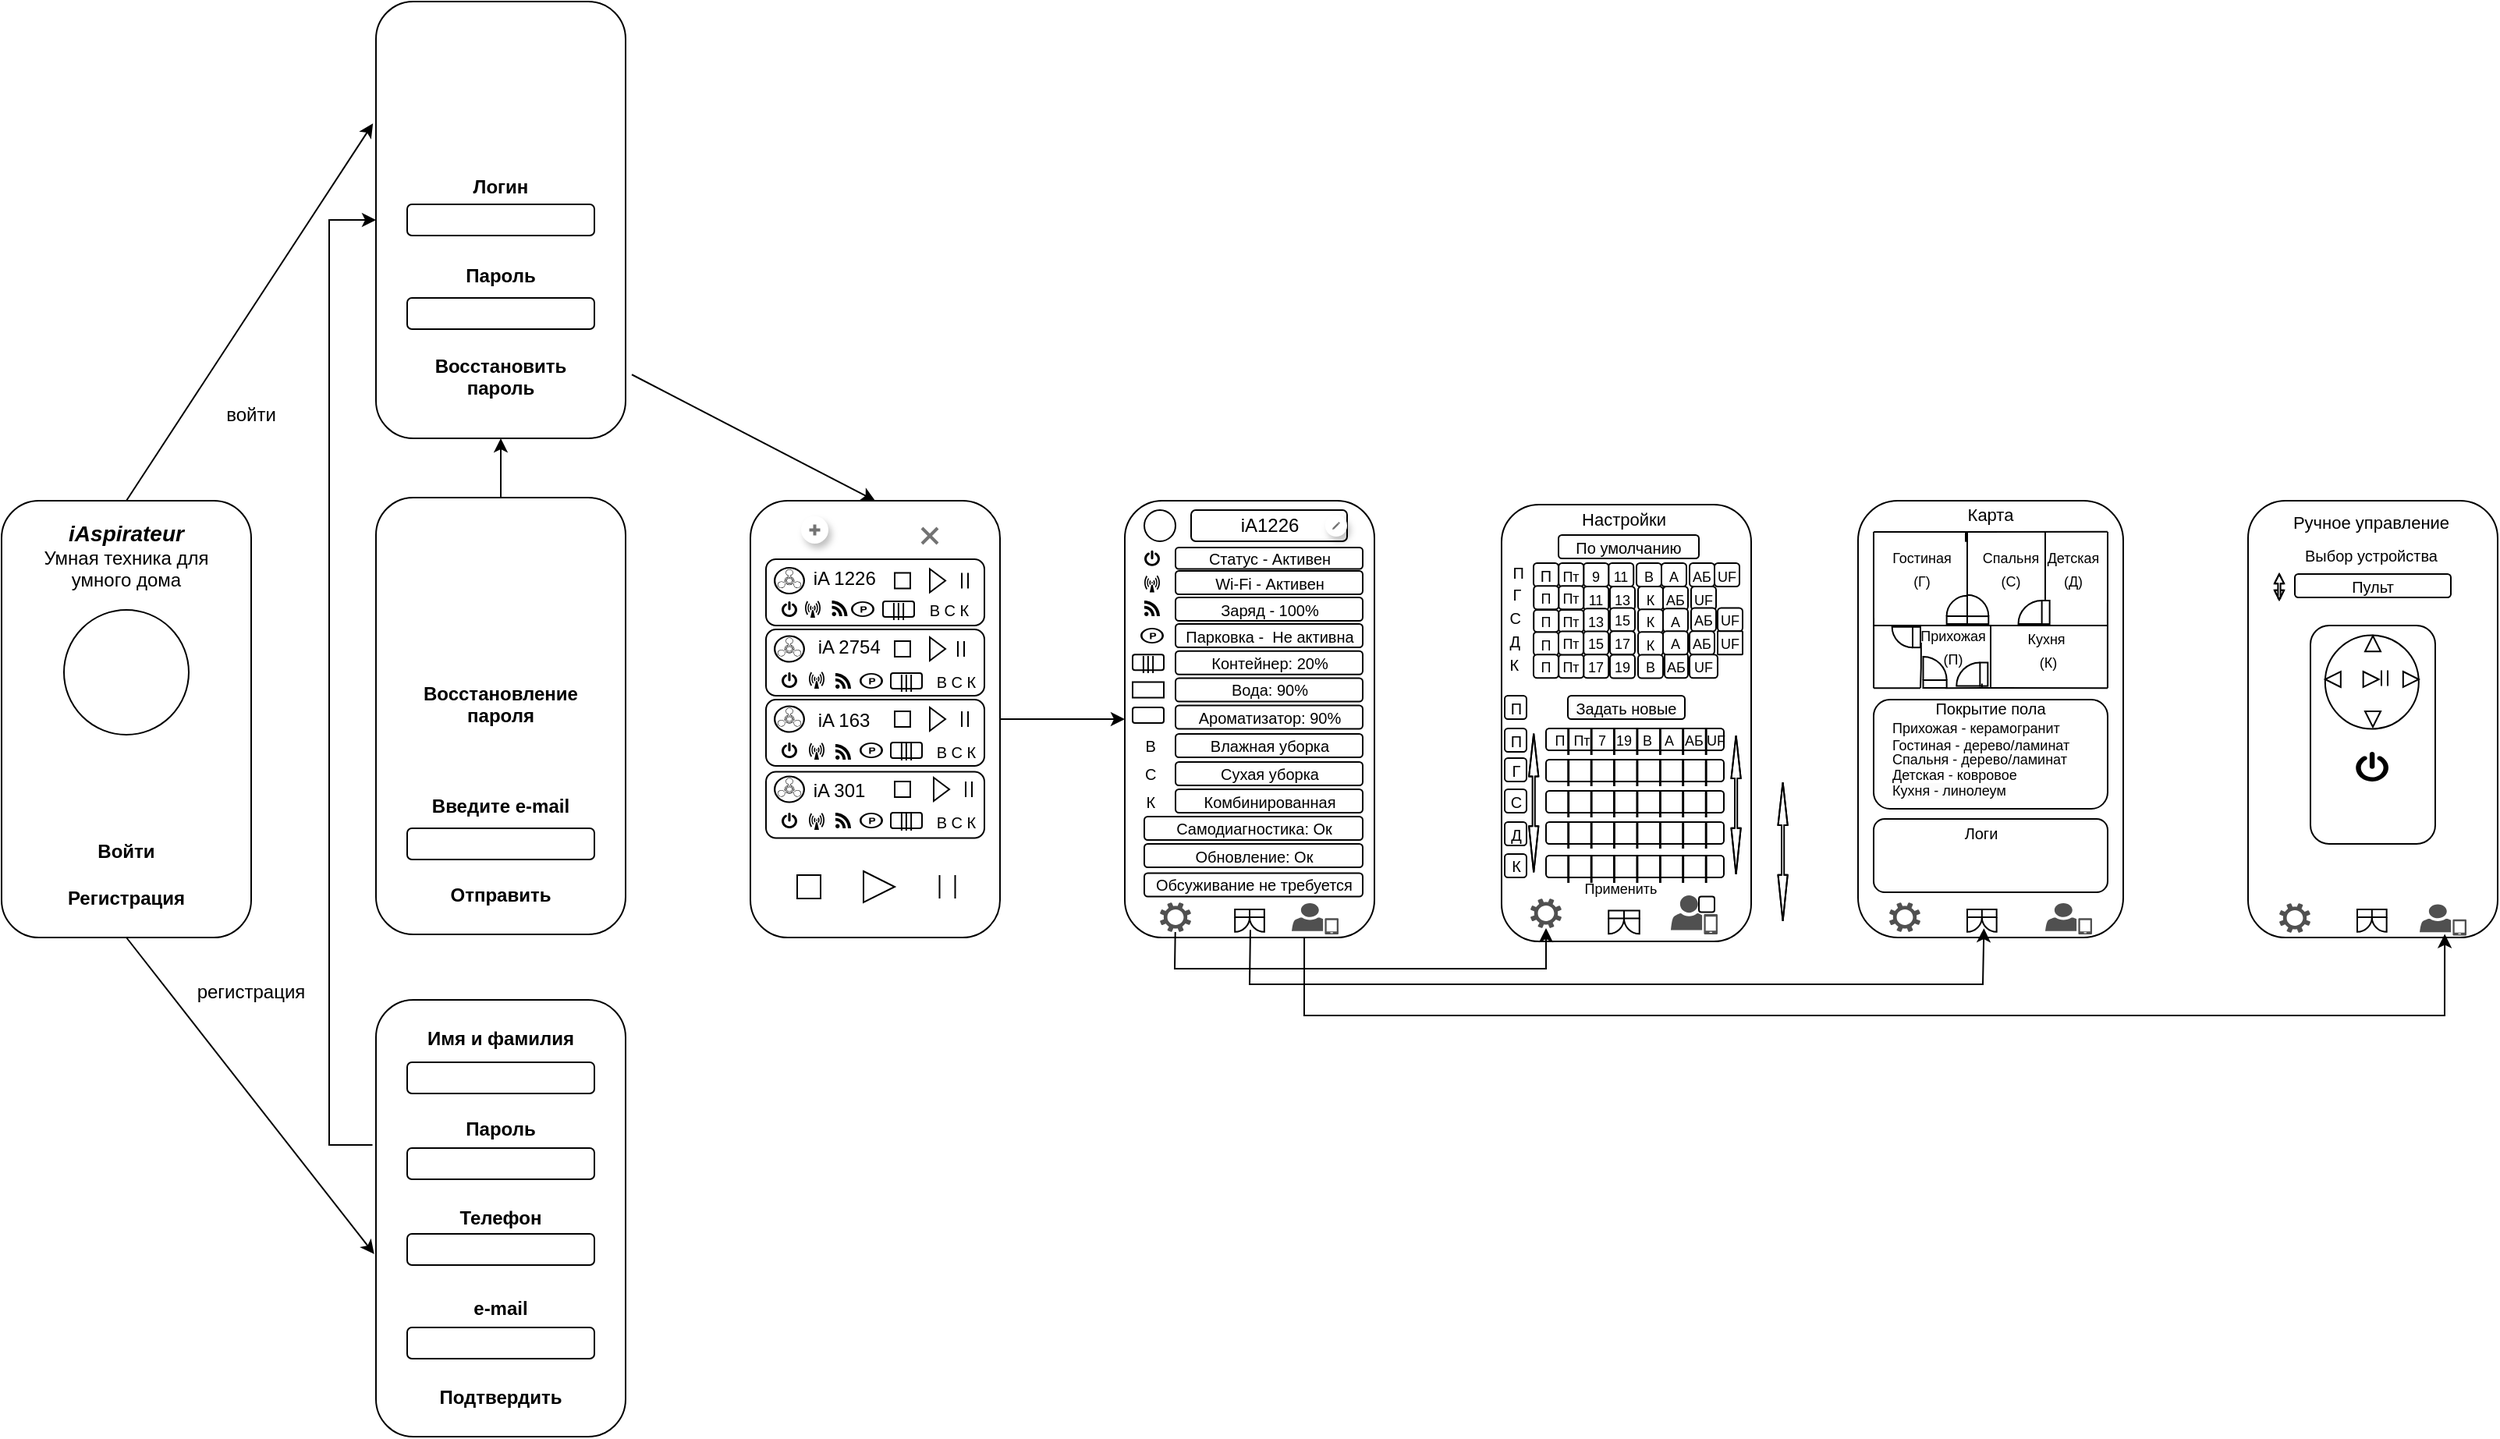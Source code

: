 <mxfile version="21.6.8" type="device">
  <diagram name="Страница — 1" id="nbEB1gx25A2PA7YPBAek">
    <mxGraphModel dx="957" dy="1657" grid="1" gridSize="10" guides="1" tooltips="1" connect="1" arrows="1" fold="1" page="1" pageScale="1" pageWidth="827" pageHeight="1169" math="0" shadow="0">
      <root>
        <mxCell id="0" />
        <mxCell id="1" parent="0" />
        <mxCell id="8NWOUyRN2yl_LcsYDim9-2" value="&lt;b style=&quot;&quot;&gt;&lt;br&gt;&lt;/b&gt;" style="rounded=1;whiteSpace=wrap;html=1;" parent="1" vertex="1">
          <mxGeometry y="120" width="160" height="280" as="geometry" />
        </mxCell>
        <mxCell id="8NWOUyRN2yl_LcsYDim9-6" value="&lt;b style=&quot;&quot;&gt;&lt;br&gt;&lt;br&gt;&lt;br&gt;&lt;br&gt;&lt;br&gt;&lt;br&gt;Логин&lt;br&gt;&lt;br&gt;&lt;br&gt;&lt;br&gt;Пароль&lt;br&gt;&lt;br&gt;&lt;br&gt;&lt;br&gt;Восстановить&lt;br&gt;пароль&lt;br&gt;&lt;/b&gt;" style="rounded=1;whiteSpace=wrap;html=1;" parent="1" vertex="1">
          <mxGeometry x="240" y="-200" width="160" height="280" as="geometry" />
        </mxCell>
        <mxCell id="8NWOUyRN2yl_LcsYDim9-13" value="&lt;font style=&quot;font-size: 14px;&quot;&gt;&lt;b&gt;&lt;i&gt;iAspirateur&lt;/i&gt;&lt;/b&gt;&lt;/font&gt;&lt;br&gt;Умная техника для умного дома" style="text;html=1;strokeColor=none;fillColor=none;align=center;verticalAlign=middle;whiteSpace=wrap;rounded=0;" parent="1" vertex="1">
          <mxGeometry x="10" y="122.5" width="140" height="65" as="geometry" />
        </mxCell>
        <mxCell id="8NWOUyRN2yl_LcsYDim9-14" value="&lt;b&gt;Войти&lt;/b&gt;" style="text;html=1;strokeColor=none;fillColor=none;align=center;verticalAlign=middle;whiteSpace=wrap;rounded=0;" parent="1" vertex="1">
          <mxGeometry x="55" y="330" width="50" height="30" as="geometry" />
        </mxCell>
        <mxCell id="8NWOUyRN2yl_LcsYDim9-15" value="&lt;b&gt;Регистрация&lt;/b&gt;" style="text;html=1;strokeColor=none;fillColor=none;align=center;verticalAlign=middle;whiteSpace=wrap;rounded=0;" parent="1" vertex="1">
          <mxGeometry x="50" y="345" width="60" height="60" as="geometry" />
        </mxCell>
        <mxCell id="8NWOUyRN2yl_LcsYDim9-18" value="" style="rounded=1;whiteSpace=wrap;html=1;" parent="1" vertex="1">
          <mxGeometry x="260" y="-70" width="120" height="20" as="geometry" />
        </mxCell>
        <mxCell id="8NWOUyRN2yl_LcsYDim9-19" value="" style="rounded=1;whiteSpace=wrap;html=1;" parent="1" vertex="1">
          <mxGeometry x="260" y="-10" width="120" height="20" as="geometry" />
        </mxCell>
        <mxCell id="8NWOUyRN2yl_LcsYDim9-21" value="&lt;b style=&quot;&quot;&gt;Имя и фамилия&lt;br&gt;&lt;br&gt;&lt;br&gt;&lt;br&gt;Пароль&lt;br&gt;&lt;br&gt;&lt;br&gt;&lt;br&gt;Телефон&lt;br&gt;&lt;br&gt;&lt;br&gt;&lt;br&gt;e-mail&lt;br&gt;&lt;br&gt;&lt;br&gt;&lt;br&gt;Подтвердить&lt;br&gt;&lt;/b&gt;" style="rounded=1;whiteSpace=wrap;html=1;" parent="1" vertex="1">
          <mxGeometry x="240" y="440" width="160" height="280" as="geometry" />
        </mxCell>
        <mxCell id="8NWOUyRN2yl_LcsYDim9-28" value="" style="rounded=1;whiteSpace=wrap;html=1;" parent="1" vertex="1">
          <mxGeometry x="260" y="650" width="120" height="20" as="geometry" />
        </mxCell>
        <mxCell id="8NWOUyRN2yl_LcsYDim9-29" value="" style="rounded=1;whiteSpace=wrap;html=1;" parent="1" vertex="1">
          <mxGeometry x="260" y="480" width="120" height="20" as="geometry" />
        </mxCell>
        <mxCell id="8NWOUyRN2yl_LcsYDim9-37" value="" style="endArrow=classic;html=1;rounded=0;exitX=0.5;exitY=0;exitDx=0;exitDy=0;entryX=-0.012;entryY=0.279;entryDx=0;entryDy=0;entryPerimeter=0;" parent="1" source="8NWOUyRN2yl_LcsYDim9-2" target="8NWOUyRN2yl_LcsYDim9-6" edge="1">
          <mxGeometry width="50" height="50" relative="1" as="geometry">
            <mxPoint x="390" y="340" as="sourcePoint" />
            <mxPoint x="230" y="40" as="targetPoint" />
          </mxGeometry>
        </mxCell>
        <mxCell id="8NWOUyRN2yl_LcsYDim9-38" value="" style="endArrow=classic;html=1;rounded=0;exitX=0.5;exitY=1;exitDx=0;exitDy=0;entryX=-0.007;entryY=0.582;entryDx=0;entryDy=0;entryPerimeter=0;" parent="1" source="8NWOUyRN2yl_LcsYDim9-2" target="8NWOUyRN2yl_LcsYDim9-21" edge="1">
          <mxGeometry width="50" height="50" relative="1" as="geometry">
            <mxPoint x="390" y="340" as="sourcePoint" />
            <mxPoint x="440" y="290" as="targetPoint" />
          </mxGeometry>
        </mxCell>
        <mxCell id="8NWOUyRN2yl_LcsYDim9-39" value="войти" style="text;html=1;strokeColor=none;fillColor=none;align=center;verticalAlign=middle;whiteSpace=wrap;rounded=0;" parent="1" vertex="1">
          <mxGeometry x="130" y="50" width="60" height="30" as="geometry" />
        </mxCell>
        <mxCell id="8NWOUyRN2yl_LcsYDim9-40" value="регистрация" style="text;html=1;strokeColor=none;fillColor=none;align=center;verticalAlign=middle;whiteSpace=wrap;rounded=0;" parent="1" vertex="1">
          <mxGeometry x="130" y="420" width="60" height="30" as="geometry" />
        </mxCell>
        <mxCell id="8NWOUyRN2yl_LcsYDim9-42" value="" style="rounded=1;whiteSpace=wrap;html=1;" parent="1" vertex="1">
          <mxGeometry x="480" y="120" width="160" height="280" as="geometry" />
        </mxCell>
        <mxCell id="8NWOUyRN2yl_LcsYDim9-45" value="&lt;b style=&quot;border-color: var(--border-color);&quot;&gt;&lt;font style=&quot;font-size: 10px;&quot;&gt;&amp;nbsp;&lt;/font&gt;&lt;/b&gt;" style="text;html=1;strokeColor=none;fillColor=none;align=center;verticalAlign=middle;whiteSpace=wrap;rounded=0;" parent="1" vertex="1">
          <mxGeometry x="485" y="122.5" width="150" height="30" as="geometry" />
        </mxCell>
        <mxCell id="8NWOUyRN2yl_LcsYDim9-51" value="" style="rounded=1;whiteSpace=wrap;html=1;" parent="1" vertex="1">
          <mxGeometry x="490" y="157.5" width="140" height="42.5" as="geometry" />
        </mxCell>
        <mxCell id="5wmx_T816PGER23vQWF1-1" value="" style="rounded=1;whiteSpace=wrap;html=1;" parent="1" vertex="1">
          <mxGeometry x="720" y="120" width="160" height="280" as="geometry" />
        </mxCell>
        <mxCell id="5wmx_T816PGER23vQWF1-10" value="" style="endArrow=classic;html=1;rounded=0;exitX=1;exitY=0.5;exitDx=0;exitDy=0;entryX=0;entryY=0.5;entryDx=0;entryDy=0;" parent="1" source="8NWOUyRN2yl_LcsYDim9-42" target="5wmx_T816PGER23vQWF1-1" edge="1">
          <mxGeometry width="50" height="50" relative="1" as="geometry">
            <mxPoint x="810" y="450" as="sourcePoint" />
            <mxPoint x="860" y="400" as="targetPoint" />
          </mxGeometry>
        </mxCell>
        <mxCell id="5wmx_T816PGER23vQWF1-11" value="" style="rounded=1;whiteSpace=wrap;html=1;" parent="1" vertex="1">
          <mxGeometry x="961.5" y="122.5" width="160" height="280" as="geometry" />
        </mxCell>
        <mxCell id="5wmx_T816PGER23vQWF1-24" value="" style="rounded=1;whiteSpace=wrap;html=1;" parent="1" vertex="1">
          <mxGeometry x="1190" y="120" width="170" height="280" as="geometry" />
        </mxCell>
        <mxCell id="5wmx_T816PGER23vQWF1-34" value="" style="rounded=1;whiteSpace=wrap;html=1;" parent="1" vertex="1">
          <mxGeometry x="1440" y="120" width="160" height="280" as="geometry" />
        </mxCell>
        <mxCell id="5wmx_T816PGER23vQWF1-83" value="" style="rounded=1;whiteSpace=wrap;html=1;" parent="1" vertex="1">
          <mxGeometry x="260" y="535" width="120" height="20" as="geometry" />
        </mxCell>
        <mxCell id="5wmx_T816PGER23vQWF1-84" value="" style="rounded=1;whiteSpace=wrap;html=1;" parent="1" vertex="1">
          <mxGeometry x="260" y="590" width="120" height="20" as="geometry" />
        </mxCell>
        <mxCell id="5wmx_T816PGER23vQWF1-89" value="" style="endArrow=classic;html=1;rounded=0;exitX=1.025;exitY=0.854;exitDx=0;exitDy=0;entryX=0.5;entryY=0;entryDx=0;entryDy=0;exitPerimeter=0;" parent="1" source="8NWOUyRN2yl_LcsYDim9-6" target="8NWOUyRN2yl_LcsYDim9-42" edge="1">
          <mxGeometry width="50" height="50" relative="1" as="geometry">
            <mxPoint x="90" y="130" as="sourcePoint" />
            <mxPoint x="248" y="48" as="targetPoint" />
            <Array as="points" />
          </mxGeometry>
        </mxCell>
        <mxCell id="S1EwoGlOZUg6OaqkKbL6-4" value="|||" style="rounded=1;whiteSpace=wrap;html=1;" parent="1" vertex="1">
          <mxGeometry x="565" y="184.5" width="20" height="10" as="geometry" />
        </mxCell>
        <mxCell id="S1EwoGlOZUg6OaqkKbL6-5" value="&lt;b style=&quot;&quot;&gt;&lt;br&gt;&lt;br&gt;&lt;br&gt;&lt;br&gt;&lt;br&gt;&lt;br&gt;&lt;br&gt;Восстановление&lt;br&gt;пароля&lt;br&gt;&lt;br&gt;&lt;br&gt;&lt;br&gt;Введите e-mail&lt;br&gt;&lt;br&gt;&lt;br&gt;&lt;br&gt;Отправить&lt;br&gt;&lt;/b&gt;" style="rounded=1;whiteSpace=wrap;html=1;" parent="1" vertex="1">
          <mxGeometry x="240" y="118" width="160" height="280" as="geometry" />
        </mxCell>
        <mxCell id="S1EwoGlOZUg6OaqkKbL6-7" value="" style="endArrow=classic;html=1;rounded=0;exitX=0.5;exitY=0;exitDx=0;exitDy=0;entryX=0.5;entryY=1;entryDx=0;entryDy=0;" parent="1" source="S1EwoGlOZUg6OaqkKbL6-5" target="8NWOUyRN2yl_LcsYDim9-6" edge="1">
          <mxGeometry width="50" height="50" relative="1" as="geometry">
            <mxPoint x="500" y="60" as="sourcePoint" />
            <mxPoint x="550" y="10" as="targetPoint" />
          </mxGeometry>
        </mxCell>
        <mxCell id="S1EwoGlOZUg6OaqkKbL6-8" value="" style="rounded=1;whiteSpace=wrap;html=1;" parent="1" vertex="1">
          <mxGeometry x="260" y="330" width="120" height="20" as="geometry" />
        </mxCell>
        <mxCell id="S1EwoGlOZUg6OaqkKbL6-10" value="" style="endArrow=classic;html=1;rounded=0;exitX=-0.014;exitY=0.332;exitDx=0;exitDy=0;exitPerimeter=0;entryX=0;entryY=0.5;entryDx=0;entryDy=0;" parent="1" source="8NWOUyRN2yl_LcsYDim9-21" target="8NWOUyRN2yl_LcsYDim9-6" edge="1">
          <mxGeometry width="50" height="50" relative="1" as="geometry">
            <mxPoint x="210.16" y="530.16" as="sourcePoint" />
            <mxPoint x="210" as="targetPoint" />
            <Array as="points">
              <mxPoint x="210" y="533" />
              <mxPoint x="210" y="-60" />
            </Array>
          </mxGeometry>
        </mxCell>
        <mxCell id="S1EwoGlOZUg6OaqkKbL6-13" value="" style="ellipse;whiteSpace=wrap;html=1;aspect=fixed;" parent="1" vertex="1">
          <mxGeometry x="40" y="190" width="80" height="80" as="geometry" />
        </mxCell>
        <mxCell id="S1EwoGlOZUg6OaqkKbL6-19" value="&amp;nbsp;iA 1226" style="text;html=1;strokeColor=none;fillColor=none;align=left;verticalAlign=middle;whiteSpace=wrap;rounded=0;" parent="1" vertex="1">
          <mxGeometry x="515" y="160" width="55" height="20" as="geometry" />
        </mxCell>
        <mxCell id="S1EwoGlOZUg6OaqkKbL6-20" value="" style="triangle;whiteSpace=wrap;html=1;" parent="1" vertex="1">
          <mxGeometry x="595" y="163.75" width="10" height="15" as="geometry" />
        </mxCell>
        <mxCell id="S1EwoGlOZUg6OaqkKbL6-24" style="edgeStyle=orthogonalEdgeStyle;rounded=0;orthogonalLoop=1;jettySize=auto;html=1;exitX=0.5;exitY=1;exitDx=0;exitDy=0;" parent="1" edge="1">
          <mxGeometry relative="1" as="geometry">
            <mxPoint x="505" y="185.0" as="sourcePoint" />
            <mxPoint x="505" y="185.0" as="targetPoint" />
          </mxGeometry>
        </mxCell>
        <mxCell id="S1EwoGlOZUg6OaqkKbL6-36" value="" style="shape=mxgraph.signs.safety.chemical_weapon;html=1;pointerEvents=1;fillColor=#000000;strokeColor=none;verticalLabelPosition=bottom;verticalAlign=top;align=center;sketch=0;" parent="1" vertex="1">
          <mxGeometry x="495" y="162.5" width="20" height="17.5" as="geometry" />
        </mxCell>
        <mxCell id="9LRMV_l2by6Hd_XoE-7T-9" value="" style="shape=mxgraph.signs.safety.non-ionizing_radiation;html=1;pointerEvents=1;fillColor=#000000;strokeColor=none;verticalLabelPosition=bottom;verticalAlign=top;align=center;sketch=0;" parent="1" vertex="1">
          <mxGeometry x="515" y="184" width="10" height="11" as="geometry" />
        </mxCell>
        <mxCell id="9LRMV_l2by6Hd_XoE-7T-13" value="" style="shape=mxgraph.signs.tech.rss;html=1;pointerEvents=1;fillColor=#000000;strokeColor=none;verticalLabelPosition=bottom;verticalAlign=top;align=center;sketch=0;" parent="1" vertex="1">
          <mxGeometry x="532.25" y="184" width="10" height="10" as="geometry" />
        </mxCell>
        <mxCell id="9LRMV_l2by6Hd_XoE-7T-18" value="" style="shape=mxgraph.signs.tech.power;html=1;pointerEvents=1;fillColor=#000000;strokeColor=none;verticalLabelPosition=bottom;verticalAlign=top;align=center;sketch=0;" parent="1" vertex="1">
          <mxGeometry x="500" y="184.5" width="10" height="10" as="geometry" />
        </mxCell>
        <mxCell id="9LRMV_l2by6Hd_XoE-7T-21" value="" style="shape=mxgraph.signs.travel.parking_2;html=1;pointerEvents=1;fillColor=#000000;strokeColor=none;verticalLabelPosition=bottom;verticalAlign=top;align=center;sketch=0;" parent="1" vertex="1">
          <mxGeometry x="544.5" y="184.5" width="15" height="10" as="geometry" />
        </mxCell>
        <mxCell id="9LRMV_l2by6Hd_XoE-7T-24" value="" style="shape=ellipse;dashed=0;strokeColor=none;shadow=1;fontSize=13;align=center;verticalAlign=top;labelPosition=center;verticalLabelPosition=bottom;html=1;aspect=fixed;" parent="1" vertex="1">
          <mxGeometry x="512.5" y="130" width="17.5" height="17.5" as="geometry" />
        </mxCell>
        <mxCell id="9LRMV_l2by6Hd_XoE-7T-25" value="" style="dashed=0;html=1;shape=mxgraph.gmdl.plus;strokeColor=#737373;strokeWidth=2;shadow=0;sketch=0;html=1;labelPosition=center;verticalLabelPosition=bottom;align=center;verticalAlign=top;" parent="9LRMV_l2by6Hd_XoE-7T-24" vertex="1">
          <mxGeometry x="5.25" y="5.25" width="7" height="7" as="geometry" />
        </mxCell>
        <mxCell id="9LRMV_l2by6Hd_XoE-7T-33" value="" style="dashed=0;html=1;shape=mxgraph.gmdl.x;strokeColor=#737373;strokeWidth=2;shadow=0;sketch=0;html=1;labelPosition=center;verticalLabelPosition=bottom;align=center;verticalAlign=top;" parent="1" vertex="1">
          <mxGeometry x="590" y="137.5" width="10" height="10" as="geometry" />
        </mxCell>
        <mxCell id="9LRMV_l2by6Hd_XoE-7T-47" value="" style="whiteSpace=wrap;html=1;aspect=fixed;" parent="1" vertex="1">
          <mxGeometry x="572.5" y="166.25" width="10" height="10" as="geometry" />
        </mxCell>
        <mxCell id="9LRMV_l2by6Hd_XoE-7T-48" value="" style="verticalLabelPosition=bottom;align=center;dashed=0;html=1;verticalAlign=top;shape=mxgraph.pid.piping.double_flange;pointerEvents=1;" parent="1" vertex="1">
          <mxGeometry x="615" y="166.25" width="5" height="10" as="geometry" />
        </mxCell>
        <mxCell id="9LRMV_l2by6Hd_XoE-7T-51" value="" style="rounded=1;whiteSpace=wrap;html=1;" parent="1" vertex="1">
          <mxGeometry x="490" y="202.5" width="140" height="42.5" as="geometry" />
        </mxCell>
        <mxCell id="9LRMV_l2by6Hd_XoE-7T-52" value="" style="shape=mxgraph.signs.safety.chemical_weapon;html=1;pointerEvents=1;fillColor=#000000;strokeColor=none;verticalLabelPosition=bottom;verticalAlign=top;align=center;sketch=0;" parent="1" vertex="1">
          <mxGeometry x="495" y="206.25" width="20" height="17.5" as="geometry" />
        </mxCell>
        <mxCell id="9LRMV_l2by6Hd_XoE-7T-56" value="&amp;nbsp;iA 2754" style="text;html=1;strokeColor=none;fillColor=none;align=left;verticalAlign=middle;whiteSpace=wrap;rounded=0;" parent="1" vertex="1">
          <mxGeometry x="517.5" y="203.75" width="52.5" height="20" as="geometry" />
        </mxCell>
        <mxCell id="9LRMV_l2by6Hd_XoE-7T-58" value="" style="shape=mxgraph.signs.tech.power;html=1;pointerEvents=1;fillColor=#000000;strokeColor=none;verticalLabelPosition=bottom;verticalAlign=top;align=center;sketch=0;" parent="1" vertex="1">
          <mxGeometry x="500" y="230" width="10" height="10" as="geometry" />
        </mxCell>
        <mxCell id="9LRMV_l2by6Hd_XoE-7T-59" value="" style="shape=mxgraph.signs.safety.non-ionizing_radiation;html=1;pointerEvents=1;fillColor=#000000;strokeColor=none;verticalLabelPosition=bottom;verticalAlign=top;align=center;sketch=0;" parent="1" vertex="1">
          <mxGeometry x="517.5" y="229.5" width="10" height="11" as="geometry" />
        </mxCell>
        <mxCell id="9LRMV_l2by6Hd_XoE-7T-60" value="" style="shape=mxgraph.signs.tech.rss;html=1;pointerEvents=1;fillColor=#000000;strokeColor=none;verticalLabelPosition=bottom;verticalAlign=top;align=center;sketch=0;" parent="1" vertex="1">
          <mxGeometry x="534.5" y="230.5" width="10" height="10" as="geometry" />
        </mxCell>
        <mxCell id="9LRMV_l2by6Hd_XoE-7T-61" value="" style="shape=mxgraph.signs.travel.parking_2;html=1;pointerEvents=1;fillColor=#000000;strokeColor=none;verticalLabelPosition=bottom;verticalAlign=top;align=center;sketch=0;" parent="1" vertex="1">
          <mxGeometry x="550" y="230.5" width="15" height="10" as="geometry" />
        </mxCell>
        <mxCell id="9LRMV_l2by6Hd_XoE-7T-63" value="" style="verticalLabelPosition=bottom;align=center;dashed=0;html=1;verticalAlign=top;shape=mxgraph.pid.piping.double_flange;pointerEvents=1;" parent="1" vertex="1">
          <mxGeometry x="612.5" y="210" width="5" height="10" as="geometry" />
        </mxCell>
        <mxCell id="9LRMV_l2by6Hd_XoE-7T-64" value="" style="whiteSpace=wrap;html=1;aspect=fixed;" parent="1" vertex="1">
          <mxGeometry x="572.5" y="210" width="10" height="10" as="geometry" />
        </mxCell>
        <mxCell id="9LRMV_l2by6Hd_XoE-7T-65" value="" style="rounded=1;whiteSpace=wrap;html=1;" parent="1" vertex="1">
          <mxGeometry x="490" y="247.5" width="140" height="42.5" as="geometry" />
        </mxCell>
        <mxCell id="9LRMV_l2by6Hd_XoE-7T-66" value="" style="shape=mxgraph.signs.safety.chemical_weapon;html=1;pointerEvents=1;fillColor=#000000;strokeColor=none;verticalLabelPosition=bottom;verticalAlign=top;align=center;sketch=0;" parent="1" vertex="1">
          <mxGeometry x="495" y="251.25" width="20" height="17.5" as="geometry" />
        </mxCell>
        <mxCell id="9LRMV_l2by6Hd_XoE-7T-67" value="&amp;nbsp;iA 163" style="text;html=1;strokeColor=none;fillColor=none;align=left;verticalAlign=middle;whiteSpace=wrap;rounded=0;" parent="1" vertex="1">
          <mxGeometry x="517.5" y="251.25" width="52.5" height="20" as="geometry" />
        </mxCell>
        <mxCell id="9LRMV_l2by6Hd_XoE-7T-69" value="" style="shape=mxgraph.signs.tech.power;html=1;pointerEvents=1;fillColor=#000000;strokeColor=none;verticalLabelPosition=bottom;verticalAlign=top;align=center;sketch=0;" parent="1" vertex="1">
          <mxGeometry x="500" y="275" width="10" height="10" as="geometry" />
        </mxCell>
        <mxCell id="9LRMV_l2by6Hd_XoE-7T-70" value="" style="shape=mxgraph.signs.safety.non-ionizing_radiation;html=1;pointerEvents=1;fillColor=#000000;strokeColor=none;verticalLabelPosition=bottom;verticalAlign=top;align=center;sketch=0;" parent="1" vertex="1">
          <mxGeometry x="517.5" y="275" width="10" height="11" as="geometry" />
        </mxCell>
        <mxCell id="9LRMV_l2by6Hd_XoE-7T-71" value="" style="shape=mxgraph.signs.tech.rss;html=1;pointerEvents=1;fillColor=#000000;strokeColor=none;verticalLabelPosition=bottom;verticalAlign=top;align=center;sketch=0;" parent="1" vertex="1">
          <mxGeometry x="534.5" y="276" width="10" height="10" as="geometry" />
        </mxCell>
        <mxCell id="9LRMV_l2by6Hd_XoE-7T-72" value="" style="shape=mxgraph.signs.travel.parking_2;html=1;pointerEvents=1;fillColor=#000000;strokeColor=none;verticalLabelPosition=bottom;verticalAlign=top;align=center;sketch=0;" parent="1" vertex="1">
          <mxGeometry x="550" y="275" width="15" height="10" as="geometry" />
        </mxCell>
        <mxCell id="9LRMV_l2by6Hd_XoE-7T-74" value="" style="verticalLabelPosition=bottom;align=center;dashed=0;html=1;verticalAlign=top;shape=mxgraph.pid.piping.double_flange;pointerEvents=1;" parent="1" vertex="1">
          <mxGeometry x="615" y="255" width="5" height="10" as="geometry" />
        </mxCell>
        <mxCell id="9LRMV_l2by6Hd_XoE-7T-75" value="" style="whiteSpace=wrap;html=1;aspect=fixed;" parent="1" vertex="1">
          <mxGeometry x="572.5" y="255" width="10" height="10" as="geometry" />
        </mxCell>
        <mxCell id="9LRMV_l2by6Hd_XoE-7T-77" value="" style="triangle;whiteSpace=wrap;html=1;" parent="1" vertex="1">
          <mxGeometry x="552.5" y="357.5" width="20" height="20" as="geometry" />
        </mxCell>
        <mxCell id="9LRMV_l2by6Hd_XoE-7T-78" value="" style="verticalLabelPosition=bottom;align=center;dashed=0;html=1;verticalAlign=top;shape=mxgraph.pid.piping.double_flange;pointerEvents=1;" parent="1" vertex="1">
          <mxGeometry x="600" y="360" width="12.5" height="15" as="geometry" />
        </mxCell>
        <mxCell id="9LRMV_l2by6Hd_XoE-7T-79" value="" style="whiteSpace=wrap;html=1;aspect=fixed;" parent="1" vertex="1">
          <mxGeometry x="510" y="360" width="15" height="15" as="geometry" />
        </mxCell>
        <mxCell id="9LRMV_l2by6Hd_XoE-7T-81" value="" style="rounded=1;whiteSpace=wrap;html=1;" parent="1" vertex="1">
          <mxGeometry x="490" y="293.75" width="140" height="42.5" as="geometry" />
        </mxCell>
        <mxCell id="9LRMV_l2by6Hd_XoE-7T-82" value="" style="shape=mxgraph.signs.safety.chemical_weapon;html=1;pointerEvents=1;fillColor=#000000;strokeColor=none;verticalLabelPosition=bottom;verticalAlign=top;align=center;sketch=0;" parent="1" vertex="1">
          <mxGeometry x="495" y="296.25" width="20" height="17.5" as="geometry" />
        </mxCell>
        <mxCell id="9LRMV_l2by6Hd_XoE-7T-83" value="&amp;nbsp;iA 301" style="text;html=1;strokeColor=none;fillColor=none;align=left;verticalAlign=middle;whiteSpace=wrap;rounded=0;" parent="1" vertex="1">
          <mxGeometry x="515" y="296.25" width="55" height="20" as="geometry" />
        </mxCell>
        <mxCell id="9LRMV_l2by6Hd_XoE-7T-85" value="" style="shape=mxgraph.signs.tech.power;html=1;pointerEvents=1;fillColor=#000000;strokeColor=none;verticalLabelPosition=bottom;verticalAlign=top;align=center;sketch=0;" parent="1" vertex="1">
          <mxGeometry x="500" y="320" width="10" height="10" as="geometry" />
        </mxCell>
        <mxCell id="9LRMV_l2by6Hd_XoE-7T-86" value="" style="shape=mxgraph.signs.safety.non-ionizing_radiation;html=1;pointerEvents=1;fillColor=#000000;strokeColor=none;verticalLabelPosition=bottom;verticalAlign=top;align=center;sketch=0;" parent="1" vertex="1">
          <mxGeometry x="517.5" y="320" width="10" height="11" as="geometry" />
        </mxCell>
        <mxCell id="9LRMV_l2by6Hd_XoE-7T-87" value="" style="shape=mxgraph.signs.tech.rss;html=1;pointerEvents=1;fillColor=#000000;strokeColor=none;verticalLabelPosition=bottom;verticalAlign=top;align=center;sketch=0;" parent="1" vertex="1">
          <mxGeometry x="534.5" y="320" width="10" height="10" as="geometry" />
        </mxCell>
        <mxCell id="9LRMV_l2by6Hd_XoE-7T-88" value="" style="shape=mxgraph.signs.travel.parking_2;html=1;pointerEvents=1;fillColor=#000000;strokeColor=none;verticalLabelPosition=bottom;verticalAlign=top;align=center;sketch=0;" parent="1" vertex="1">
          <mxGeometry x="550" y="320" width="15" height="10" as="geometry" />
        </mxCell>
        <mxCell id="9LRMV_l2by6Hd_XoE-7T-90" value="" style="verticalLabelPosition=bottom;align=center;dashed=0;html=1;verticalAlign=top;shape=mxgraph.pid.piping.double_flange;pointerEvents=1;" parent="1" vertex="1">
          <mxGeometry x="617.5" y="300" width="5" height="10" as="geometry" />
        </mxCell>
        <mxCell id="9LRMV_l2by6Hd_XoE-7T-91" value="" style="whiteSpace=wrap;html=1;aspect=fixed;" parent="1" vertex="1">
          <mxGeometry x="572.5" y="300" width="10" height="10" as="geometry" />
        </mxCell>
        <mxCell id="9LRMV_l2by6Hd_XoE-7T-93" value="" style="triangle;whiteSpace=wrap;html=1;" parent="1" vertex="1">
          <mxGeometry x="595" y="207.5" width="10" height="15" as="geometry" />
        </mxCell>
        <mxCell id="9LRMV_l2by6Hd_XoE-7T-94" value="" style="triangle;whiteSpace=wrap;html=1;" parent="1" vertex="1">
          <mxGeometry x="595" y="252.5" width="10" height="15" as="geometry" />
        </mxCell>
        <mxCell id="9LRMV_l2by6Hd_XoE-7T-96" value="" style="triangle;whiteSpace=wrap;html=1;" parent="1" vertex="1">
          <mxGeometry x="597.5" y="297.5" width="10" height="15" as="geometry" />
        </mxCell>
        <mxCell id="9LRMV_l2by6Hd_XoE-7T-97" value="&lt;font style=&quot;font-size: 10px;&quot;&gt;В С К&lt;/font&gt;" style="text;html=1;strokeColor=none;fillColor=none;align=center;verticalAlign=middle;whiteSpace=wrap;rounded=0;" parent="1" vertex="1">
          <mxGeometry x="587.5" y="318" width="47.5" height="15" as="geometry" />
        </mxCell>
        <mxCell id="9LRMV_l2by6Hd_XoE-7T-98" value="&lt;font style=&quot;font-size: 10px;&quot;&gt;В С К&lt;/font&gt;" style="text;html=1;strokeColor=none;fillColor=none;align=center;verticalAlign=middle;whiteSpace=wrap;rounded=0;" parent="1" vertex="1">
          <mxGeometry x="587.5" y="273.5" width="47.5" height="15" as="geometry" />
        </mxCell>
        <mxCell id="9LRMV_l2by6Hd_XoE-7T-99" value="&lt;font style=&quot;font-size: 10px;&quot;&gt;В С К&lt;/font&gt;" style="text;html=1;strokeColor=none;fillColor=none;align=center;verticalAlign=middle;whiteSpace=wrap;rounded=0;" parent="1" vertex="1">
          <mxGeometry x="587.5" y="228" width="47.5" height="15" as="geometry" />
        </mxCell>
        <mxCell id="9LRMV_l2by6Hd_XoE-7T-100" value="&lt;font style=&quot;font-size: 10px;&quot;&gt;В С К&lt;/font&gt;" style="text;html=1;strokeColor=none;fillColor=none;align=center;verticalAlign=middle;whiteSpace=wrap;rounded=0;" parent="1" vertex="1">
          <mxGeometry x="585" y="182" width="45" height="15" as="geometry" />
        </mxCell>
        <mxCell id="9LRMV_l2by6Hd_XoE-7T-104" value="iA1226" style="rounded=1;whiteSpace=wrap;html=1;" parent="1" vertex="1">
          <mxGeometry x="762.5" y="126" width="100" height="20" as="geometry" />
        </mxCell>
        <mxCell id="9LRMV_l2by6Hd_XoE-7T-105" value="" style="shape=ellipse;dashed=0;strokeColor=none;shadow=1;fontSize=13;align=center;verticalAlign=top;labelPosition=center;verticalLabelPosition=bottom;html=1;aspect=fixed;" parent="1" vertex="1">
          <mxGeometry x="848.5" y="129" width="14" height="14" as="geometry" />
        </mxCell>
        <mxCell id="9LRMV_l2by6Hd_XoE-7T-106" value="" style="dashed=0;html=1;shape=mxgraph.gmdl.edit;strokeColor=none;fillColor=#737373;shadow=0;sketch=0;html=1;labelPosition=center;verticalLabelPosition=bottom;align=center;verticalAlign=top;" parent="9LRMV_l2by6Hd_XoE-7T-105" vertex="1">
          <mxGeometry x="4.5" y="4.5" width="5" height="5" as="geometry" />
        </mxCell>
        <mxCell id="9LRMV_l2by6Hd_XoE-7T-107" value="&lt;font style=&quot;font-size: 10px;&quot;&gt;Статус - Активен&lt;/font&gt;" style="rounded=1;whiteSpace=wrap;html=1;" parent="1" vertex="1">
          <mxGeometry x="752.5" y="150" width="120" height="13.75" as="geometry" />
        </mxCell>
        <mxCell id="9LRMV_l2by6Hd_XoE-7T-108" value="" style="shape=mxgraph.signs.tech.power;html=1;pointerEvents=1;fillColor=#000000;strokeColor=none;verticalLabelPosition=bottom;verticalAlign=top;align=center;sketch=0;" parent="1" vertex="1">
          <mxGeometry x="732.5" y="151.88" width="10" height="10" as="geometry" />
        </mxCell>
        <mxCell id="9LRMV_l2by6Hd_XoE-7T-127" value="|||" style="rounded=1;whiteSpace=wrap;html=1;" parent="1" vertex="1">
          <mxGeometry x="570" y="230.5" width="20" height="10" as="geometry" />
        </mxCell>
        <mxCell id="9LRMV_l2by6Hd_XoE-7T-129" value="|||" style="rounded=1;whiteSpace=wrap;html=1;" parent="1" vertex="1">
          <mxGeometry x="570" y="275" width="20" height="10" as="geometry" />
        </mxCell>
        <mxCell id="9LRMV_l2by6Hd_XoE-7T-130" value="|||" style="rounded=1;whiteSpace=wrap;html=1;" parent="1" vertex="1">
          <mxGeometry x="570" y="320" width="20" height="10" as="geometry" />
        </mxCell>
        <mxCell id="9LRMV_l2by6Hd_XoE-7T-131" value="" style="shape=mxgraph.signs.safety.non-ionizing_radiation;html=1;pointerEvents=1;fillColor=#000000;strokeColor=none;verticalLabelPosition=bottom;verticalAlign=top;align=center;sketch=0;" parent="1" vertex="1">
          <mxGeometry x="732.5" y="167.75" width="10" height="11" as="geometry" />
        </mxCell>
        <mxCell id="9LRMV_l2by6Hd_XoE-7T-134" value="" style="shape=mxgraph.signs.travel.parking_2;html=1;pointerEvents=1;fillColor=#000000;strokeColor=none;verticalLabelPosition=bottom;verticalAlign=top;align=center;sketch=0;" parent="1" vertex="1">
          <mxGeometry x="730" y="201.5" width="15" height="10" as="geometry" />
        </mxCell>
        <mxCell id="9LRMV_l2by6Hd_XoE-7T-140" value="" style="shape=mxgraph.signs.tech.rss;html=1;pointerEvents=1;fillColor=#000000;strokeColor=none;verticalLabelPosition=bottom;verticalAlign=top;align=center;sketch=0;" parent="1" vertex="1">
          <mxGeometry x="732.5" y="184" width="10" height="10" as="geometry" />
        </mxCell>
        <mxCell id="9LRMV_l2by6Hd_XoE-7T-141" value="&lt;font style=&quot;font-size: 10px;&quot;&gt;Заряд - 100%&lt;/font&gt;" style="rounded=1;whiteSpace=wrap;html=1;" parent="1" vertex="1">
          <mxGeometry x="752.5" y="182" width="120" height="15" as="geometry" />
        </mxCell>
        <mxCell id="9LRMV_l2by6Hd_XoE-7T-142" value="&lt;font style=&quot;font-size: 10px;&quot;&gt;Парковка -&amp;nbsp; Не активна&lt;/font&gt;" style="rounded=1;whiteSpace=wrap;html=1;" parent="1" vertex="1">
          <mxGeometry x="752.5" y="199" width="120" height="15" as="geometry" />
        </mxCell>
        <mxCell id="9LRMV_l2by6Hd_XoE-7T-143" value="&lt;font style=&quot;font-size: 10px;&quot;&gt;Wi-Fi -&amp;nbsp;&lt;/font&gt;&lt;font style=&quot;font-size: 10px;&quot;&gt;Активен&lt;/font&gt;" style="rounded=1;whiteSpace=wrap;html=1;" parent="1" vertex="1">
          <mxGeometry x="752.5" y="165" width="120" height="15" as="geometry" />
        </mxCell>
        <mxCell id="9LRMV_l2by6Hd_XoE-7T-144" value="|||" style="rounded=1;whiteSpace=wrap;html=1;" parent="1" vertex="1">
          <mxGeometry x="725" y="218.63" width="20" height="10" as="geometry" />
        </mxCell>
        <mxCell id="9LRMV_l2by6Hd_XoE-7T-149" value="&lt;font style=&quot;font-size: 10px;&quot;&gt;Контейнер: 20%&lt;/font&gt;" style="rounded=1;whiteSpace=wrap;html=1;" parent="1" vertex="1">
          <mxGeometry x="752.5" y="216.38" width="120" height="15" as="geometry" />
        </mxCell>
        <mxCell id="9LRMV_l2by6Hd_XoE-7T-150" value="&lt;font style=&quot;font-size: 10px;&quot;&gt;Вода: 90%&lt;/font&gt;" style="rounded=1;whiteSpace=wrap;html=1;" parent="1" vertex="1">
          <mxGeometry x="752.5" y="233.75" width="120" height="15" as="geometry" />
        </mxCell>
        <mxCell id="9LRMV_l2by6Hd_XoE-7T-151" value="&lt;font style=&quot;font-size: 10px;&quot;&gt;Ароматизатор: 90%&lt;/font&gt;" style="rounded=1;whiteSpace=wrap;html=1;" parent="1" vertex="1">
          <mxGeometry x="752.5" y="251.25" width="120" height="15" as="geometry" />
        </mxCell>
        <mxCell id="9LRMV_l2by6Hd_XoE-7T-155" value="" style="rounded=1;whiteSpace=wrap;html=1;" parent="1" vertex="1">
          <mxGeometry x="725" y="252.5" width="20" height="10" as="geometry" />
        </mxCell>
        <mxCell id="9LRMV_l2by6Hd_XoE-7T-156" value="" style="rounded=1;whiteSpace=wrap;html=1;arcSize=0;" parent="1" vertex="1">
          <mxGeometry x="725" y="236.25" width="20" height="10" as="geometry" />
        </mxCell>
        <mxCell id="9LRMV_l2by6Hd_XoE-7T-158" value="&lt;font style=&quot;font-size: 10px;&quot;&gt;Влажная уборка&lt;/font&gt;" style="rounded=1;whiteSpace=wrap;html=1;" parent="1" vertex="1">
          <mxGeometry x="752.5" y="269.5" width="120" height="15" as="geometry" />
        </mxCell>
        <mxCell id="9LRMV_l2by6Hd_XoE-7T-159" value="&lt;font style=&quot;font-size: 10px;&quot;&gt;Сухая уборка&lt;/font&gt;" style="rounded=1;whiteSpace=wrap;html=1;" parent="1" vertex="1">
          <mxGeometry x="752.5" y="287.5" width="120" height="15" as="geometry" />
        </mxCell>
        <mxCell id="9LRMV_l2by6Hd_XoE-7T-160" value="&lt;font style=&quot;font-size: 10px;&quot;&gt;Комбинированная&lt;/font&gt;" style="rounded=1;whiteSpace=wrap;html=1;" parent="1" vertex="1">
          <mxGeometry x="752.5" y="305" width="120" height="15" as="geometry" />
        </mxCell>
        <mxCell id="9LRMV_l2by6Hd_XoE-7T-164" value="&lt;font style=&quot;font-size: 10px;&quot;&gt;В&amp;nbsp;&lt;/font&gt;" style="text;html=1;strokeColor=none;fillColor=none;align=center;verticalAlign=middle;whiteSpace=wrap;rounded=0;" parent="1" vertex="1">
          <mxGeometry x="732.5" y="269.5" width="10" height="15" as="geometry" />
        </mxCell>
        <mxCell id="9LRMV_l2by6Hd_XoE-7T-165" value="&lt;font style=&quot;font-size: 10px;&quot;&gt;С&amp;nbsp;&lt;/font&gt;" style="text;html=1;strokeColor=none;fillColor=none;align=center;verticalAlign=middle;whiteSpace=wrap;rounded=0;" parent="1" vertex="1">
          <mxGeometry x="732.5" y="287.5" width="10" height="15" as="geometry" />
        </mxCell>
        <mxCell id="9LRMV_l2by6Hd_XoE-7T-166" value="&lt;font style=&quot;font-size: 10px;&quot;&gt;К&amp;nbsp;&lt;/font&gt;" style="text;html=1;strokeColor=none;fillColor=none;align=center;verticalAlign=middle;whiteSpace=wrap;rounded=0;" parent="1" vertex="1">
          <mxGeometry x="732.5" y="305.5" width="10" height="15" as="geometry" />
        </mxCell>
        <mxCell id="9LRMV_l2by6Hd_XoE-7T-171" value="&lt;font style=&quot;font-size: 10px;&quot;&gt;Самодиагностика: Ок&lt;/font&gt;" style="rounded=1;whiteSpace=wrap;html=1;" parent="1" vertex="1">
          <mxGeometry x="732.5" y="322.5" width="140" height="15" as="geometry" />
        </mxCell>
        <mxCell id="9LRMV_l2by6Hd_XoE-7T-172" value="&lt;font style=&quot;font-size: 10px;&quot;&gt;Обсуживание не требуется&lt;/font&gt;" style="rounded=1;whiteSpace=wrap;html=1;" parent="1" vertex="1">
          <mxGeometry x="732.5" y="358.75" width="140" height="15" as="geometry" />
        </mxCell>
        <mxCell id="9LRMV_l2by6Hd_XoE-7T-180" value="" style="sketch=0;pointerEvents=1;shadow=0;dashed=0;html=1;strokeColor=none;fillColor=#505050;labelPosition=center;verticalLabelPosition=bottom;verticalAlign=top;outlineConnect=0;align=center;shape=mxgraph.office.concepts.settings;" parent="1" vertex="1">
          <mxGeometry x="742.5" y="377.5" width="20" height="19" as="geometry" />
        </mxCell>
        <mxCell id="9LRMV_l2by6Hd_XoE-7T-182" value="" style="sketch=0;pointerEvents=1;shadow=0;dashed=0;html=1;strokeColor=none;fillColor=#505050;labelPosition=center;verticalLabelPosition=bottom;verticalAlign=top;outlineConnect=0;align=center;shape=mxgraph.office.users.mobile_user;" parent="1" vertex="1">
          <mxGeometry x="827" y="378" width="30" height="20" as="geometry" />
        </mxCell>
        <mxCell id="9LRMV_l2by6Hd_XoE-7T-187" value="" style="verticalLabelPosition=bottom;html=1;verticalAlign=top;align=center;shape=mxgraph.floorplan.doorDouble;aspect=fixed;" parent="1" vertex="1">
          <mxGeometry x="790.59" y="382" width="18.83" height="10" as="geometry" />
        </mxCell>
        <mxCell id="9LRMV_l2by6Hd_XoE-7T-188" value="" style="sketch=0;pointerEvents=1;shadow=0;dashed=0;html=1;strokeColor=none;fillColor=#505050;labelPosition=center;verticalLabelPosition=bottom;verticalAlign=top;outlineConnect=0;align=center;shape=mxgraph.office.concepts.settings;" parent="1" vertex="1">
          <mxGeometry x="980" y="375" width="20" height="19" as="geometry" />
        </mxCell>
        <mxCell id="9LRMV_l2by6Hd_XoE-7T-189" value="" style="verticalLabelPosition=bottom;html=1;verticalAlign=top;align=center;shape=mxgraph.floorplan.doorDouble;aspect=fixed;" parent="1" vertex="1">
          <mxGeometry x="1030.11" y="382.75" width="19.77" height="10.5" as="geometry" />
        </mxCell>
        <mxCell id="9LRMV_l2by6Hd_XoE-7T-190" value="" style="sketch=0;pointerEvents=1;shadow=0;dashed=0;html=1;strokeColor=none;fillColor=#505050;labelPosition=center;verticalLabelPosition=bottom;verticalAlign=top;outlineConnect=0;align=center;shape=mxgraph.office.users.mobile_user;" parent="1" vertex="1">
          <mxGeometry x="1070" y="373" width="30" height="25" as="geometry" />
        </mxCell>
        <mxCell id="9LRMV_l2by6Hd_XoE-7T-191" value="" style="sketch=0;pointerEvents=1;shadow=0;dashed=0;html=1;strokeColor=none;fillColor=#505050;labelPosition=center;verticalLabelPosition=bottom;verticalAlign=top;outlineConnect=0;align=center;shape=mxgraph.office.concepts.settings;" parent="1" vertex="1">
          <mxGeometry x="1460" y="378" width="20" height="19" as="geometry" />
        </mxCell>
        <mxCell id="9LRMV_l2by6Hd_XoE-7T-192" value="" style="sketch=0;pointerEvents=1;shadow=0;dashed=0;html=1;strokeColor=none;fillColor=#505050;labelPosition=center;verticalLabelPosition=bottom;verticalAlign=top;outlineConnect=0;align=center;shape=mxgraph.office.concepts.settings;" parent="1" vertex="1">
          <mxGeometry x="1210" y="377.5" width="20" height="19" as="geometry" />
        </mxCell>
        <mxCell id="9LRMV_l2by6Hd_XoE-7T-193" value="" style="verticalLabelPosition=bottom;html=1;verticalAlign=top;align=center;shape=mxgraph.floorplan.doorDouble;aspect=fixed;" parent="1" vertex="1">
          <mxGeometry x="1510" y="382" width="18.83" height="10" as="geometry" />
        </mxCell>
        <mxCell id="9LRMV_l2by6Hd_XoE-7T-195" value="" style="sketch=0;pointerEvents=1;shadow=0;dashed=0;html=1;strokeColor=none;fillColor=#505050;labelPosition=center;verticalLabelPosition=bottom;verticalAlign=top;outlineConnect=0;align=center;shape=mxgraph.office.users.mobile_user;" parent="1" vertex="1">
          <mxGeometry x="1550" y="378.75" width="30" height="20" as="geometry" />
        </mxCell>
        <mxCell id="9LRMV_l2by6Hd_XoE-7T-196" value="" style="sketch=0;pointerEvents=1;shadow=0;dashed=0;html=1;strokeColor=none;fillColor=#505050;labelPosition=center;verticalLabelPosition=bottom;verticalAlign=top;outlineConnect=0;align=center;shape=mxgraph.office.users.mobile_user;" parent="1" vertex="1">
          <mxGeometry x="1310" y="378" width="30" height="20" as="geometry" />
        </mxCell>
        <mxCell id="9LRMV_l2by6Hd_XoE-7T-201" value="" style="endArrow=classic;html=1;rounded=0;" parent="1" source="9LRMV_l2by6Hd_XoE-7T-180" target="9LRMV_l2by6Hd_XoE-7T-188" edge="1">
          <mxGeometry width="50" height="50" relative="1" as="geometry">
            <mxPoint x="860" y="520" as="sourcePoint" />
            <mxPoint x="910" y="470" as="targetPoint" />
            <Array as="points">
              <mxPoint x="752" y="420" />
              <mxPoint x="990" y="420" />
            </Array>
          </mxGeometry>
        </mxCell>
        <mxCell id="9LRMV_l2by6Hd_XoE-7T-202" value="" style="endArrow=classic;html=1;rounded=0;exitX=0.525;exitY=1.31;exitDx=0;exitDy=0;exitPerimeter=0;entryX=0.473;entryY=1.092;entryDx=0;entryDy=0;entryPerimeter=0;" parent="1" source="9LRMV_l2by6Hd_XoE-7T-187" edge="1">
          <mxGeometry width="50" height="50" relative="1" as="geometry">
            <mxPoint x="860" y="500" as="sourcePoint" />
            <mxPoint x="1270.69" y="394.104" as="targetPoint" />
            <Array as="points">
              <mxPoint x="800" y="430" />
              <mxPoint x="1270" y="430" />
            </Array>
          </mxGeometry>
        </mxCell>
        <mxCell id="9LRMV_l2by6Hd_XoE-7T-203" value="" style="endArrow=classic;html=1;rounded=0;exitX=0.719;exitY=1;exitDx=0;exitDy=0;exitPerimeter=0;entryX=0.788;entryY=0.992;entryDx=0;entryDy=0;entryPerimeter=0;" parent="1" source="5wmx_T816PGER23vQWF1-1" target="5wmx_T816PGER23vQWF1-34" edge="1">
          <mxGeometry width="50" height="50" relative="1" as="geometry">
            <mxPoint x="850" y="500" as="sourcePoint" />
            <mxPoint x="900" y="450" as="targetPoint" />
            <Array as="points">
              <mxPoint x="835" y="450" />
              <mxPoint x="1200" y="450" />
              <mxPoint x="1566" y="450" />
            </Array>
          </mxGeometry>
        </mxCell>
        <mxCell id="OXFo7lgE9zQsK-hh7W71-1" value="&lt;font style=&quot;font-size: 11px;&quot;&gt;Настройки&lt;/font&gt;" style="text;html=1;strokeColor=none;fillColor=none;align=center;verticalAlign=middle;whiteSpace=wrap;rounded=0;" vertex="1" parent="1">
          <mxGeometry x="1010" y="118" width="60" height="28" as="geometry" />
        </mxCell>
        <mxCell id="OXFo7lgE9zQsK-hh7W71-5" value="&lt;span style=&quot;color: rgb(0, 0, 0); font-family: Helvetica; font-size: 10px; font-style: normal; font-variant-ligatures: normal; font-variant-caps: normal; font-weight: 400; letter-spacing: normal; orphans: 2; text-align: center; text-indent: 0px; text-transform: none; widows: 2; word-spacing: 0px; -webkit-text-stroke-width: 0px; background-color: rgb(251, 251, 251); text-decoration-thickness: initial; text-decoration-style: initial; text-decoration-color: initial; float: none; display: inline !important;&quot;&gt;По умолчанию&lt;/span&gt;" style="rounded=1;whiteSpace=wrap;html=1;" vertex="1" parent="1">
          <mxGeometry x="998" y="142" width="90" height="15" as="geometry" />
        </mxCell>
        <mxCell id="OXFo7lgE9zQsK-hh7W71-16" value="&lt;font style=&quot;font-size: 9px;&quot;&gt;В&lt;/font&gt;" style="rounded=1;whiteSpace=wrap;html=1;" vertex="1" parent="1">
          <mxGeometry x="1048" y="160" width="16" height="15" as="geometry" />
        </mxCell>
        <mxCell id="OXFo7lgE9zQsK-hh7W71-18" value="&lt;font style=&quot;font-size: 9px;&quot;&gt;А&lt;/font&gt;" style="rounded=1;whiteSpace=wrap;html=1;" vertex="1" parent="1">
          <mxGeometry x="1064" y="160" width="16" height="15" as="geometry" />
        </mxCell>
        <mxCell id="OXFo7lgE9zQsK-hh7W71-19" value="&lt;font style=&quot;font-size: 9px;&quot;&gt;АБ&lt;/font&gt;" style="rounded=1;whiteSpace=wrap;html=1;" vertex="1" parent="1">
          <mxGeometry x="1082" y="160" width="16" height="15" as="geometry" />
        </mxCell>
        <mxCell id="OXFo7lgE9zQsK-hh7W71-20" value="&lt;font style=&quot;font-size: 9px;&quot;&gt;UF&lt;/font&gt;" style="rounded=1;whiteSpace=wrap;html=1;" vertex="1" parent="1">
          <mxGeometry x="1098" y="160" width="16" height="15" as="geometry" />
        </mxCell>
        <mxCell id="OXFo7lgE9zQsK-hh7W71-23" value="&lt;font style=&quot;font-size: 9px;&quot;&gt;К&lt;/font&gt;" style="rounded=1;whiteSpace=wrap;html=1;" vertex="1" parent="1">
          <mxGeometry x="1049" y="175" width="16" height="15" as="geometry" />
        </mxCell>
        <mxCell id="OXFo7lgE9zQsK-hh7W71-24" value="&lt;font style=&quot;font-size: 9px;&quot;&gt;АБ&lt;/font&gt;" style="rounded=1;whiteSpace=wrap;html=1;" vertex="1" parent="1">
          <mxGeometry x="1065" y="175" width="16" height="15" as="geometry" />
        </mxCell>
        <mxCell id="OXFo7lgE9zQsK-hh7W71-25" value="&lt;font style=&quot;font-size: 9px;&quot;&gt;UF&lt;/font&gt;" style="rounded=1;whiteSpace=wrap;html=1;" vertex="1" parent="1">
          <mxGeometry x="1083" y="175" width="16" height="15" as="geometry" />
        </mxCell>
        <mxCell id="OXFo7lgE9zQsK-hh7W71-27" value="&lt;font style=&quot;font-size: 10px;&quot;&gt;&amp;nbsp;П&lt;/font&gt;" style="text;html=1;strokeColor=none;fillColor=none;align=left;verticalAlign=middle;whiteSpace=wrap;rounded=0;" vertex="1" parent="1">
          <mxGeometry x="963.5" y="158.5" width="20" height="15" as="geometry" />
        </mxCell>
        <mxCell id="OXFo7lgE9zQsK-hh7W71-28" value="&lt;font style=&quot;font-size: 10px;&quot;&gt;&amp;nbsp;Г&lt;/font&gt;" style="text;html=1;strokeColor=none;fillColor=none;align=left;verticalAlign=middle;whiteSpace=wrap;rounded=0;" vertex="1" parent="1">
          <mxGeometry x="963.5" y="176.25" width="10" height="6.57" as="geometry" />
        </mxCell>
        <mxCell id="OXFo7lgE9zQsK-hh7W71-29" value="&lt;font style=&quot;font-size: 10px;&quot;&gt;&amp;nbsp;С&lt;/font&gt;" style="text;html=1;strokeColor=none;fillColor=none;align=left;verticalAlign=middle;whiteSpace=wrap;rounded=0;" vertex="1" parent="1">
          <mxGeometry x="962" y="190.5" width="20" height="9.5" as="geometry" />
        </mxCell>
        <mxCell id="OXFo7lgE9zQsK-hh7W71-31" value="&lt;font style=&quot;font-size: 9px;&quot;&gt;К&lt;/font&gt;" style="rounded=1;whiteSpace=wrap;html=1;" vertex="1" parent="1">
          <mxGeometry x="1049" y="189.63" width="16" height="15" as="geometry" />
        </mxCell>
        <mxCell id="OXFo7lgE9zQsK-hh7W71-33" value="&lt;font style=&quot;font-size: 9px;&quot;&gt;АБ&lt;/font&gt;" style="rounded=1;whiteSpace=wrap;html=1;direction=south;" vertex="1" parent="1">
          <mxGeometry x="1066" y="217.63" width="15" height="16" as="geometry" />
        </mxCell>
        <mxCell id="OXFo7lgE9zQsK-hh7W71-35" value="&lt;font style=&quot;font-size: 9px;&quot;&gt;UF&lt;/font&gt;" style="rounded=1;whiteSpace=wrap;html=1;" vertex="1" parent="1">
          <mxGeometry x="1100" y="188.75" width="16" height="15" as="geometry" />
        </mxCell>
        <mxCell id="OXFo7lgE9zQsK-hh7W71-37" value="&lt;span style=&quot;font-size: 10px;&quot;&gt;&amp;nbsp;Д&lt;/span&gt;" style="text;html=1;strokeColor=none;fillColor=none;align=left;verticalAlign=middle;whiteSpace=wrap;rounded=0;" vertex="1" parent="1">
          <mxGeometry x="961.5" y="202.5" width="10" height="15" as="geometry" />
        </mxCell>
        <mxCell id="OXFo7lgE9zQsK-hh7W71-38" value="&lt;font style=&quot;font-size: 9px;&quot;&gt;К&lt;/font&gt;" style="rounded=1;whiteSpace=wrap;html=1;" vertex="1" parent="1">
          <mxGeometry x="1049" y="204.13" width="16" height="15" as="geometry" />
        </mxCell>
        <mxCell id="OXFo7lgE9zQsK-hh7W71-40" value="&lt;font style=&quot;font-size: 9px;&quot;&gt;А&lt;/font&gt;" style="rounded=1;whiteSpace=wrap;html=1;" vertex="1" parent="1">
          <mxGeometry x="1065" y="189.13" width="16" height="15" as="geometry" />
        </mxCell>
        <mxCell id="OXFo7lgE9zQsK-hh7W71-41" value="&lt;font style=&quot;font-size: 9px;&quot;&gt;АБ&lt;/font&gt;" style="rounded=1;whiteSpace=wrap;html=1;" vertex="1" parent="1">
          <mxGeometry x="1083" y="188.75" width="16" height="15" as="geometry" />
        </mxCell>
        <mxCell id="OXFo7lgE9zQsK-hh7W71-42" value="&lt;font style=&quot;font-size: 9px;&quot;&gt;UF&lt;/font&gt;" style="rounded=1;whiteSpace=wrap;html=1;arcSize=3;" vertex="1" parent="1">
          <mxGeometry x="1100" y="203.63" width="16" height="15" as="geometry" />
        </mxCell>
        <mxCell id="OXFo7lgE9zQsK-hh7W71-45" value="&lt;span style=&quot;font-size: 10px;&quot;&gt;&amp;nbsp;К&lt;/span&gt;" style="text;html=1;strokeColor=none;fillColor=none;align=left;verticalAlign=middle;whiteSpace=wrap;rounded=0;" vertex="1" parent="1">
          <mxGeometry x="962" y="217.5" width="20" height="15" as="geometry" />
        </mxCell>
        <mxCell id="OXFo7lgE9zQsK-hh7W71-46" value="&lt;font style=&quot;font-size: 9px;&quot;&gt;В&lt;/font&gt;" style="rounded=1;whiteSpace=wrap;html=1;" vertex="1" parent="1">
          <mxGeometry x="1049" y="218.75" width="16" height="15" as="geometry" />
        </mxCell>
        <mxCell id="OXFo7lgE9zQsK-hh7W71-48" value="&lt;font style=&quot;font-size: 9px;&quot;&gt;АБ&lt;/font&gt;" style="rounded=1;whiteSpace=wrap;html=1;" vertex="1" parent="1">
          <mxGeometry x="1082" y="203.63" width="16" height="15" as="geometry" />
        </mxCell>
        <mxCell id="OXFo7lgE9zQsK-hh7W71-49" value="&lt;font style=&quot;font-size: 9px;&quot;&gt;UF&lt;/font&gt;" style="rounded=1;whiteSpace=wrap;html=1;" vertex="1" parent="1">
          <mxGeometry x="1082" y="218.63" width="18" height="15" as="geometry" />
        </mxCell>
        <mxCell id="OXFo7lgE9zQsK-hh7W71-52" value="&lt;font style=&quot;font-size: 9px;&quot;&gt;11&lt;/font&gt;" style="rounded=1;whiteSpace=wrap;html=1;" vertex="1" parent="1">
          <mxGeometry x="1030.11" y="160" width="16" height="15" as="geometry" />
        </mxCell>
        <mxCell id="OXFo7lgE9zQsK-hh7W71-53" value="&lt;font style=&quot;font-size: 9px;&quot;&gt;9&lt;/font&gt;" style="rounded=1;whiteSpace=wrap;html=1;" vertex="1" parent="1">
          <mxGeometry x="1014.11" y="160" width="16" height="15" as="geometry" />
        </mxCell>
        <mxCell id="OXFo7lgE9zQsK-hh7W71-55" value="&lt;font style=&quot;font-size: 9px;&quot;&gt;Пт&lt;/font&gt;" style="rounded=1;whiteSpace=wrap;html=1;" vertex="1" parent="1">
          <mxGeometry x="998.11" y="160" width="16" height="15" as="geometry" />
        </mxCell>
        <mxCell id="OXFo7lgE9zQsK-hh7W71-62" value="&lt;font style=&quot;font-size: 9px;&quot;&gt;А&lt;/font&gt;" style="rounded=1;whiteSpace=wrap;html=1;" vertex="1" parent="1">
          <mxGeometry x="1065" y="203.63" width="16" height="15" as="geometry" />
        </mxCell>
        <mxCell id="OXFo7lgE9zQsK-hh7W71-65" value="&lt;font style=&quot;font-size: 9px;&quot;&gt;13&lt;/font&gt;" style="rounded=1;whiteSpace=wrap;html=1;" vertex="1" parent="1">
          <mxGeometry x="1031" y="175" width="16" height="15" as="geometry" />
        </mxCell>
        <mxCell id="OXFo7lgE9zQsK-hh7W71-66" value="&lt;font style=&quot;font-size: 9px;&quot;&gt;15&lt;/font&gt;" style="rounded=1;whiteSpace=wrap;html=1;" vertex="1" parent="1">
          <mxGeometry x="1031" y="188.75" width="16" height="15" as="geometry" />
        </mxCell>
        <mxCell id="OXFo7lgE9zQsK-hh7W71-67" value="&lt;font style=&quot;font-size: 9px;&quot;&gt;17&lt;/font&gt;" style="rounded=1;whiteSpace=wrap;html=1;" vertex="1" parent="1">
          <mxGeometry x="1031" y="203.63" width="16" height="15" as="geometry" />
        </mxCell>
        <mxCell id="OXFo7lgE9zQsK-hh7W71-68" style="edgeStyle=orthogonalEdgeStyle;rounded=0;orthogonalLoop=1;jettySize=auto;html=1;exitX=0.5;exitY=1;exitDx=0;exitDy=0;" edge="1" parent="1" source="OXFo7lgE9zQsK-hh7W71-67" target="OXFo7lgE9zQsK-hh7W71-67">
          <mxGeometry relative="1" as="geometry" />
        </mxCell>
        <mxCell id="OXFo7lgE9zQsK-hh7W71-69" value="&lt;font style=&quot;font-size: 9px;&quot;&gt;19&lt;/font&gt;" style="rounded=1;whiteSpace=wrap;html=1;" vertex="1" parent="1">
          <mxGeometry x="1031" y="218.75" width="16" height="15" as="geometry" />
        </mxCell>
        <mxCell id="OXFo7lgE9zQsK-hh7W71-70" value="&lt;font style=&quot;font-size: 9px;&quot;&gt;11&lt;/font&gt;" style="rounded=1;whiteSpace=wrap;html=1;" vertex="1" parent="1">
          <mxGeometry x="1014.11" y="175" width="16" height="15" as="geometry" />
        </mxCell>
        <mxCell id="OXFo7lgE9zQsK-hh7W71-71" value="&lt;font style=&quot;font-size: 9px;&quot;&gt;13&lt;/font&gt;" style="rounded=1;whiteSpace=wrap;html=1;" vertex="1" parent="1">
          <mxGeometry x="1014.11" y="189.13" width="16" height="15" as="geometry" />
        </mxCell>
        <mxCell id="OXFo7lgE9zQsK-hh7W71-72" value="&lt;font style=&quot;font-size: 9px;&quot;&gt;15&lt;/font&gt;" style="rounded=1;whiteSpace=wrap;html=1;" vertex="1" parent="1">
          <mxGeometry x="1014.11" y="203.75" width="16" height="15" as="geometry" />
        </mxCell>
        <mxCell id="OXFo7lgE9zQsK-hh7W71-73" value="&lt;font style=&quot;font-size: 9px;&quot;&gt;17&lt;/font&gt;" style="rounded=1;whiteSpace=wrap;html=1;" vertex="1" parent="1">
          <mxGeometry x="1014.11" y="218.63" width="16" height="15" as="geometry" />
        </mxCell>
        <mxCell id="OXFo7lgE9zQsK-hh7W71-79" value="&lt;font style=&quot;font-size: 9px;&quot;&gt;Пт&lt;/font&gt;" style="rounded=1;whiteSpace=wrap;html=1;" vertex="1" parent="1">
          <mxGeometry x="998.11" y="174.63" width="16" height="15" as="geometry" />
        </mxCell>
        <mxCell id="OXFo7lgE9zQsK-hh7W71-80" value="&lt;font style=&quot;font-size: 9px;&quot;&gt;Пт&lt;/font&gt;" style="rounded=1;whiteSpace=wrap;html=1;" vertex="1" parent="1">
          <mxGeometry x="998.11" y="190" width="16" height="14.13" as="geometry" />
        </mxCell>
        <mxCell id="OXFo7lgE9zQsK-hh7W71-81" value="&lt;font style=&quot;font-size: 9px;&quot;&gt;Пт&lt;/font&gt;" style="rounded=1;whiteSpace=wrap;html=1;" vertex="1" parent="1">
          <mxGeometry x="998.11" y="218.63" width="16" height="15" as="geometry" />
        </mxCell>
        <mxCell id="OXFo7lgE9zQsK-hh7W71-82" value="&lt;font style=&quot;font-size: 9px;&quot;&gt;Пт&lt;/font&gt;" style="rounded=1;whiteSpace=wrap;html=1;" vertex="1" parent="1">
          <mxGeometry x="998.0" y="203.75" width="16" height="15" as="geometry" />
        </mxCell>
        <mxCell id="OXFo7lgE9zQsK-hh7W71-86" value="&lt;font size=&quot;1&quot;&gt;П&lt;/font&gt;" style="rounded=1;whiteSpace=wrap;html=1;" vertex="1" parent="1">
          <mxGeometry x="982.0" y="160" width="16" height="15" as="geometry" />
        </mxCell>
        <mxCell id="OXFo7lgE9zQsK-hh7W71-87" value="&lt;font style=&quot;font-size: 9px;&quot;&gt;П&lt;/font&gt;" style="rounded=1;whiteSpace=wrap;html=1;" vertex="1" parent="1">
          <mxGeometry x="982.0" y="204.13" width="16" height="15" as="geometry" />
        </mxCell>
        <mxCell id="OXFo7lgE9zQsK-hh7W71-88" value="&lt;font style=&quot;font-size: 9px;&quot;&gt;П&lt;/font&gt;" style="rounded=1;whiteSpace=wrap;html=1;" vertex="1" parent="1">
          <mxGeometry x="982.11" y="190" width="16" height="14.13" as="geometry" />
        </mxCell>
        <mxCell id="OXFo7lgE9zQsK-hh7W71-89" value="&lt;font style=&quot;font-size: 9px;&quot;&gt;П&lt;/font&gt;" style="rounded=1;whiteSpace=wrap;html=1;" vertex="1" parent="1">
          <mxGeometry x="982.11" y="174.63" width="16" height="15" as="geometry" />
        </mxCell>
        <mxCell id="OXFo7lgE9zQsK-hh7W71-90" value="&lt;font style=&quot;font-size: 9px;&quot;&gt;П&lt;/font&gt;" style="rounded=1;whiteSpace=wrap;html=1;" vertex="1" parent="1">
          <mxGeometry x="982.0" y="218.63" width="16" height="15" as="geometry" />
        </mxCell>
        <mxCell id="OXFo7lgE9zQsK-hh7W71-92" value="&lt;span style=&quot;color: rgb(0, 0, 0); font-family: Helvetica; font-size: 10px; font-style: normal; font-variant-ligatures: normal; font-variant-caps: normal; font-weight: 400; letter-spacing: normal; orphans: 2; text-align: center; text-indent: 0px; text-transform: none; widows: 2; word-spacing: 0px; -webkit-text-stroke-width: 0px; background-color: rgb(251, 251, 251); text-decoration-thickness: initial; text-decoration-style: initial; text-decoration-color: initial; float: none; display: inline !important;&quot;&gt;Задать новые&lt;/span&gt;" style="rounded=1;whiteSpace=wrap;html=1;" vertex="1" parent="1">
          <mxGeometry x="1004" y="245" width="75" height="15" as="geometry" />
        </mxCell>
        <mxCell id="OXFo7lgE9zQsK-hh7W71-102" value="&lt;font style=&quot;font-size: 9px;&quot;&gt;Применить&lt;/font&gt;" style="text;html=1;strokeColor=none;fillColor=none;align=center;verticalAlign=middle;whiteSpace=wrap;rounded=0;" vertex="1" parent="1">
          <mxGeometry x="1008.11" y="362.5" width="60" height="10" as="geometry" />
        </mxCell>
        <mxCell id="OXFo7lgE9zQsK-hh7W71-113" value="" style="rounded=1;whiteSpace=wrap;html=1;" vertex="1" parent="1">
          <mxGeometry x="1088" y="373.75" width="10" height="10" as="geometry" />
        </mxCell>
        <mxCell id="OXFo7lgE9zQsK-hh7W71-204" value="&amp;nbsp; &amp;nbsp;&lt;font style=&quot;font-size: 18px;&quot;&gt;|&lt;/font&gt;&amp;nbsp; &amp;nbsp;&lt;font style=&quot;font-size: 18px;&quot;&gt;|&lt;/font&gt;&amp;nbsp; &amp;nbsp;&lt;font style=&quot;font-size: 18px;&quot;&gt;|&lt;/font&gt;&amp;nbsp; &amp;nbsp;&lt;font style=&quot;font-size: 18px;&quot;&gt;|&lt;/font&gt;&amp;nbsp; &amp;nbsp;&lt;font style=&quot;font-size: 18px;&quot;&gt;|&lt;/font&gt;&amp;nbsp; &amp;nbsp;&lt;font style=&quot;font-size: 18px;&quot;&gt;|&lt;/font&gt;&amp;nbsp; &amp;nbsp;&lt;font style=&quot;font-size: 18px;&quot;&gt;|&lt;/font&gt;" style="rounded=1;whiteSpace=wrap;html=1;align=left;" vertex="1" parent="1">
          <mxGeometry x="990" y="266" width="114" height="14" as="geometry" />
        </mxCell>
        <mxCell id="OXFo7lgE9zQsK-hh7W71-206" value="&amp;nbsp; &amp;nbsp;&lt;font style=&quot;font-size: 18px;&quot;&gt;|&lt;/font&gt;&amp;nbsp; &amp;nbsp;&lt;font style=&quot;font-size: 18px;&quot;&gt;|&lt;/font&gt;&amp;nbsp; &amp;nbsp;&lt;font style=&quot;font-size: 18px;&quot;&gt;|&lt;/font&gt;&amp;nbsp; &amp;nbsp;&lt;font style=&quot;font-size: 18px;&quot;&gt;|&lt;/font&gt;&amp;nbsp; &amp;nbsp;&lt;font style=&quot;font-size: 18px;&quot;&gt;|&lt;/font&gt;&amp;nbsp; &amp;nbsp;&lt;font style=&quot;font-size: 18px;&quot;&gt;|&lt;/font&gt;&amp;nbsp; &amp;nbsp;&lt;font style=&quot;font-size: 18px;&quot;&gt;|&lt;/font&gt;" style="rounded=1;whiteSpace=wrap;html=1;align=left;" vertex="1" parent="1">
          <mxGeometry x="990" y="286" width="114" height="14" as="geometry" />
        </mxCell>
        <mxCell id="OXFo7lgE9zQsK-hh7W71-208" value="&amp;nbsp; &amp;nbsp;&lt;font style=&quot;font-size: 18px;&quot;&gt;|&lt;/font&gt;&amp;nbsp; &amp;nbsp;&lt;font style=&quot;font-size: 18px;&quot;&gt;|&lt;/font&gt;&amp;nbsp; &amp;nbsp;&lt;font style=&quot;font-size: 18px;&quot;&gt;|&lt;/font&gt;&amp;nbsp; &amp;nbsp;&lt;font style=&quot;font-size: 18px;&quot;&gt;|&lt;/font&gt;&amp;nbsp; &amp;nbsp;&lt;font style=&quot;font-size: 18px;&quot;&gt;|&lt;/font&gt;&amp;nbsp; &amp;nbsp;&lt;font style=&quot;font-size: 18px;&quot;&gt;|&lt;/font&gt;&amp;nbsp; &amp;nbsp;&lt;font style=&quot;font-size: 18px;&quot;&gt;|&lt;/font&gt;" style="rounded=1;whiteSpace=wrap;html=1;align=left;" vertex="1" parent="1">
          <mxGeometry x="990" y="306" width="114" height="14" as="geometry" />
        </mxCell>
        <mxCell id="OXFo7lgE9zQsK-hh7W71-209" value="&amp;nbsp; &amp;nbsp;&lt;font style=&quot;font-size: 18px;&quot;&gt;|&lt;/font&gt;&amp;nbsp; &amp;nbsp;&lt;font style=&quot;font-size: 18px;&quot;&gt;|&lt;/font&gt;&amp;nbsp; &amp;nbsp;&lt;font style=&quot;font-size: 18px;&quot;&gt;|&lt;/font&gt;&amp;nbsp; &amp;nbsp;&lt;font style=&quot;font-size: 18px;&quot;&gt;|&lt;/font&gt;&amp;nbsp; &amp;nbsp;&lt;font style=&quot;font-size: 18px;&quot;&gt;|&lt;/font&gt;&amp;nbsp; &amp;nbsp;&lt;font style=&quot;font-size: 18px;&quot;&gt;|&lt;/font&gt;&amp;nbsp; &amp;nbsp;&lt;font style=&quot;font-size: 18px;&quot;&gt;|&lt;/font&gt;" style="rounded=1;whiteSpace=wrap;html=1;align=left;" vertex="1" parent="1">
          <mxGeometry x="990" y="326" width="114" height="14" as="geometry" />
        </mxCell>
        <mxCell id="OXFo7lgE9zQsK-hh7W71-210" value="&amp;nbsp; &amp;nbsp;&lt;font style=&quot;font-size: 18px;&quot;&gt;|&lt;/font&gt;&amp;nbsp; &amp;nbsp;&lt;font style=&quot;font-size: 18px;&quot;&gt;|&lt;/font&gt;&amp;nbsp; &amp;nbsp;&lt;font style=&quot;font-size: 18px;&quot;&gt;|&lt;/font&gt;&amp;nbsp; &amp;nbsp;&lt;font style=&quot;font-size: 18px;&quot;&gt;|&lt;/font&gt;&amp;nbsp; &amp;nbsp;&lt;font style=&quot;font-size: 18px;&quot;&gt;|&lt;/font&gt;&amp;nbsp; &amp;nbsp;&lt;font style=&quot;font-size: 18px;&quot;&gt;|&lt;/font&gt;&amp;nbsp; &amp;nbsp;&lt;font style=&quot;font-size: 18px;&quot;&gt;|&lt;/font&gt;" style="rounded=1;whiteSpace=wrap;html=1;align=left;" vertex="1" parent="1">
          <mxGeometry x="990" y="347.5" width="114" height="14" as="geometry" />
        </mxCell>
        <mxCell id="OXFo7lgE9zQsK-hh7W71-217" value="" style="shape=flexArrow;endArrow=classic;startArrow=classic;html=1;rounded=0;startWidth=3.52;startSize=9.532;endWidth=3.52;endSize=8.832;width=1.6;" edge="1" parent="1">
          <mxGeometry width="100" height="100" relative="1" as="geometry">
            <mxPoint x="982.11" y="358.75" as="sourcePoint" />
            <mxPoint x="982.11" y="268.75" as="targetPoint" />
            <Array as="points">
              <mxPoint x="982.11" y="318.75" />
            </Array>
          </mxGeometry>
        </mxCell>
        <mxCell id="OXFo7lgE9zQsK-hh7W71-219" value="" style="shape=flexArrow;endArrow=classic;startArrow=classic;html=1;rounded=0;startWidth=3.52;startSize=9.532;endWidth=3.52;endSize=8.832;width=1.6;" edge="1" parent="1">
          <mxGeometry width="100" height="100" relative="1" as="geometry">
            <mxPoint x="1111.8" y="360" as="sourcePoint" />
            <mxPoint x="1111.8" y="270" as="targetPoint" />
            <Array as="points">
              <mxPoint x="1111.8" y="320" />
            </Array>
          </mxGeometry>
        </mxCell>
        <mxCell id="OXFo7lgE9zQsK-hh7W71-220" value="&lt;font style=&quot;font-size: 9px;&quot;&gt;Пт&lt;/font&gt;" style="text;html=1;strokeColor=none;fillColor=none;align=center;verticalAlign=middle;whiteSpace=wrap;rounded=0;" vertex="1" parent="1">
          <mxGeometry x="1008.11" y="269.5" width="10" height="7" as="geometry" />
        </mxCell>
        <mxCell id="OXFo7lgE9zQsK-hh7W71-222" value="&lt;font style=&quot;font-size: 9px;&quot;&gt;П&lt;/font&gt;" style="text;html=1;strokeColor=none;fillColor=none;align=center;verticalAlign=middle;whiteSpace=wrap;rounded=0;" vertex="1" parent="1">
          <mxGeometry x="994" y="269" width="10" height="7" as="geometry" />
        </mxCell>
        <mxCell id="OXFo7lgE9zQsK-hh7W71-224" value="&lt;font style=&quot;font-size: 9px;&quot;&gt;7&lt;/font&gt;" style="text;html=1;strokeColor=none;fillColor=none;align=center;verticalAlign=middle;whiteSpace=wrap;rounded=0;" vertex="1" parent="1">
          <mxGeometry x="1021" y="269.5" width="10" height="7" as="geometry" />
        </mxCell>
        <mxCell id="OXFo7lgE9zQsK-hh7W71-225" value="&lt;font style=&quot;font-size: 9px;&quot;&gt;В&lt;/font&gt;" style="text;html=1;strokeColor=none;fillColor=none;align=center;verticalAlign=middle;whiteSpace=wrap;rounded=0;" vertex="1" parent="1">
          <mxGeometry x="1049.88" y="269.5" width="10" height="7" as="geometry" />
        </mxCell>
        <mxCell id="OXFo7lgE9zQsK-hh7W71-234" value="&lt;font style=&quot;font-size: 9px;&quot;&gt;А&lt;/font&gt;" style="text;html=1;strokeColor=none;fillColor=none;align=center;verticalAlign=middle;whiteSpace=wrap;rounded=0;" vertex="1" parent="1">
          <mxGeometry x="1064" y="269.5" width="10" height="7" as="geometry" />
        </mxCell>
        <mxCell id="OXFo7lgE9zQsK-hh7W71-235" value="&lt;font style=&quot;font-size: 9px;&quot;&gt;АБ&lt;/font&gt;" style="text;html=1;strokeColor=none;fillColor=none;align=center;verticalAlign=middle;whiteSpace=wrap;rounded=0;" vertex="1" parent="1">
          <mxGeometry x="1080" y="269.5" width="10" height="7" as="geometry" />
        </mxCell>
        <mxCell id="OXFo7lgE9zQsK-hh7W71-236" value="&lt;font style=&quot;font-size: 9px;&quot;&gt;19&lt;/font&gt;" style="text;html=1;strokeColor=none;fillColor=none;align=center;verticalAlign=middle;whiteSpace=wrap;rounded=0;" vertex="1" parent="1">
          <mxGeometry x="1035" y="269.5" width="10" height="7" as="geometry" />
        </mxCell>
        <mxCell id="OXFo7lgE9zQsK-hh7W71-237" value="&lt;font style=&quot;font-size: 9px;&quot;&gt;UF&lt;/font&gt;" style="text;html=1;strokeColor=none;fillColor=none;align=center;verticalAlign=middle;whiteSpace=wrap;rounded=0;" vertex="1" parent="1">
          <mxGeometry x="1094" y="269.5" width="10" height="7" as="geometry" />
        </mxCell>
        <mxCell id="OXFo7lgE9zQsK-hh7W71-244" value="&lt;span style=&quot;font-size: 11px;&quot;&gt;Карта&lt;/span&gt;" style="text;html=1;strokeColor=none;fillColor=none;align=center;verticalAlign=middle;whiteSpace=wrap;rounded=0;" vertex="1" parent="1">
          <mxGeometry x="1215" y="115" width="120" height="28" as="geometry" />
        </mxCell>
        <mxCell id="OXFo7lgE9zQsK-hh7W71-245" value="" style="verticalLabelPosition=bottom;html=1;verticalAlign=top;align=center;shape=mxgraph.floorplan.doorDouble;aspect=fixed;" vertex="1" parent="1">
          <mxGeometry x="1260" y="382" width="18.83" height="10" as="geometry" />
        </mxCell>
        <mxCell id="OXFo7lgE9zQsK-hh7W71-253" value="" style="endArrow=none;html=1;rounded=0;exitX=0.059;exitY=0.429;exitDx=0;exitDy=0;exitPerimeter=0;" edge="1" parent="1" source="5wmx_T816PGER23vQWF1-24">
          <mxGeometry width="50" height="50" relative="1" as="geometry">
            <mxPoint x="1230" y="230" as="sourcePoint" />
            <mxPoint x="1200" y="140" as="targetPoint" />
          </mxGeometry>
        </mxCell>
        <mxCell id="OXFo7lgE9zQsK-hh7W71-254" value="" style="endArrow=none;html=1;rounded=0;exitX=0.941;exitY=0.071;exitDx=0;exitDy=0;exitPerimeter=0;" edge="1" parent="1" source="5wmx_T816PGER23vQWF1-24">
          <mxGeometry width="50" height="50" relative="1" as="geometry">
            <mxPoint x="1340" y="140" as="sourcePoint" />
            <mxPoint x="1200" y="140" as="targetPoint" />
          </mxGeometry>
        </mxCell>
        <mxCell id="OXFo7lgE9zQsK-hh7W71-258" value="" style="endArrow=none;html=1;rounded=0;exitX=0.941;exitY=0.429;exitDx=0;exitDy=0;exitPerimeter=0;" edge="1" parent="1" source="5wmx_T816PGER23vQWF1-24">
          <mxGeometry width="50" height="50" relative="1" as="geometry">
            <mxPoint x="1270" y="250" as="sourcePoint" />
            <mxPoint x="1350" y="140" as="targetPoint" />
          </mxGeometry>
        </mxCell>
        <mxCell id="OXFo7lgE9zQsK-hh7W71-260" value="" style="endArrow=none;html=1;rounded=0;exitX=0.941;exitY=0.429;exitDx=0;exitDy=0;exitPerimeter=0;entryX=1.053;entryY=0.009;entryDx=0;entryDy=0;entryPerimeter=0;" edge="1" parent="1" source="5wmx_T816PGER23vQWF1-24">
          <mxGeometry width="50" height="50" relative="1" as="geometry">
            <mxPoint x="1250" y="310" as="sourcePoint" />
            <mxPoint x="1245.858" y="240.144" as="targetPoint" />
            <Array as="points">
              <mxPoint x="1280" y="240" />
            </Array>
          </mxGeometry>
        </mxCell>
        <mxCell id="OXFo7lgE9zQsK-hh7W71-261" value="" style="endArrow=none;html=1;rounded=0;entryX=0.059;entryY=0.429;entryDx=0;entryDy=0;entryPerimeter=0;exitX=0.235;exitY=0.429;exitDx=0;exitDy=0;exitPerimeter=0;" edge="1" parent="1" source="5wmx_T816PGER23vQWF1-24" target="5wmx_T816PGER23vQWF1-24">
          <mxGeometry width="50" height="50" relative="1" as="geometry">
            <mxPoint x="1240" y="330" as="sourcePoint" />
            <mxPoint x="1290" y="280" as="targetPoint" />
          </mxGeometry>
        </mxCell>
        <mxCell id="OXFo7lgE9zQsK-hh7W71-263" value="" style="verticalLabelPosition=bottom;html=1;verticalAlign=top;align=center;shape=mxgraph.floorplan.doorLeft;aspect=fixed;direction=south;" vertex="1" parent="1">
          <mxGeometry x="1216" y="200.91" width="14" height="13.18" as="geometry" />
        </mxCell>
        <mxCell id="OXFo7lgE9zQsK-hh7W71-265" value="" style="verticalLabelPosition=bottom;html=1;verticalAlign=top;align=center;shape=mxgraph.floorplan.doorLeft;aspect=fixed;direction=west;" vertex="1" parent="1">
          <mxGeometry x="1246.82" y="185" width="13.18" height="14" as="geometry" />
        </mxCell>
        <mxCell id="OXFo7lgE9zQsK-hh7W71-277" value="" style="verticalLabelPosition=bottom;html=1;verticalAlign=top;align=center;shape=mxgraph.floorplan.doorRight;aspect=fixed;direction=west;" vertex="1" parent="1">
          <mxGeometry x="1260" y="184.56" width="13.65" height="14.5" as="geometry" />
        </mxCell>
        <mxCell id="OXFo7lgE9zQsK-hh7W71-278" value="" style="endArrow=none;html=1;edgeStyle=orthogonalEdgeStyle;rounded=0;exitX=0.367;exitY=1.122;exitDx=0;exitDy=0;exitPerimeter=0;" edge="1" parent="1" source="OXFo7lgE9zQsK-hh7W71-244">
          <mxGeometry relative="1" as="geometry">
            <mxPoint x="1200" y="270" as="sourcePoint" />
            <mxPoint x="1260" y="200" as="targetPoint" />
            <Array as="points">
              <mxPoint x="1259" y="140" />
              <mxPoint x="1260" y="140" />
            </Array>
          </mxGeometry>
        </mxCell>
        <mxCell id="OXFo7lgE9zQsK-hh7W71-281" value="" style="endArrow=none;html=1;edgeStyle=orthogonalEdgeStyle;rounded=0;" edge="1" parent="1">
          <mxGeometry relative="1" as="geometry">
            <mxPoint x="1200" y="200" as="sourcePoint" />
            <mxPoint x="1310" y="200" as="targetPoint" />
            <Array as="points">
              <mxPoint x="1315" y="200" />
            </Array>
          </mxGeometry>
        </mxCell>
        <mxCell id="OXFo7lgE9zQsK-hh7W71-296" value="" style="endArrow=none;html=1;edgeStyle=orthogonalEdgeStyle;rounded=0;" edge="1" parent="1">
          <mxGeometry relative="1" as="geometry">
            <mxPoint x="1310" y="200" as="sourcePoint" />
            <mxPoint x="1310" y="140" as="targetPoint" />
            <Array as="points">
              <mxPoint x="1310" y="160" />
              <mxPoint x="1310" y="160" />
            </Array>
          </mxGeometry>
        </mxCell>
        <mxCell id="OXFo7lgE9zQsK-hh7W71-299" value="" style="endArrow=none;html=1;edgeStyle=orthogonalEdgeStyle;rounded=0;exitX=0.766;exitY=-0.031;exitDx=0;exitDy=0;exitPerimeter=0;" edge="1" parent="1" source="OXFo7lgE9zQsK-hh7W71-263">
          <mxGeometry relative="1" as="geometry">
            <mxPoint x="1230" y="220" as="sourcePoint" />
            <mxPoint x="1230" y="240" as="targetPoint" />
            <Array as="points">
              <mxPoint x="1230" y="227" />
            </Array>
          </mxGeometry>
        </mxCell>
        <mxCell id="OXFo7lgE9zQsK-hh7W71-312" value="" style="verticalLabelPosition=bottom;html=1;verticalAlign=top;align=center;shape=mxgraph.floorplan.doorRight;aspect=fixed;direction=south;" vertex="1" parent="1">
          <mxGeometry x="1257.18" y="223.75" width="16" height="15.06" as="geometry" />
        </mxCell>
        <mxCell id="OXFo7lgE9zQsK-hh7W71-313" value="" style="verticalLabelPosition=bottom;html=1;verticalAlign=top;align=center;shape=mxgraph.floorplan.doorRight;aspect=fixed;direction=south;" vertex="1" parent="1">
          <mxGeometry x="1296.82" y="184" width="16" height="15.06" as="geometry" />
        </mxCell>
        <mxCell id="OXFo7lgE9zQsK-hh7W71-318" value="" style="endArrow=none;html=1;edgeStyle=orthogonalEdgeStyle;rounded=0;" edge="1" parent="1">
          <mxGeometry relative="1" as="geometry">
            <mxPoint x="1310" y="200" as="sourcePoint" />
            <mxPoint x="1350" y="200" as="targetPoint" />
          </mxGeometry>
        </mxCell>
        <mxCell id="OXFo7lgE9zQsK-hh7W71-321" value="" style="endArrow=none;html=1;edgeStyle=orthogonalEdgeStyle;rounded=0;exitX=0.899;exitY=-0.078;exitDx=0;exitDy=0;exitPerimeter=0;" edge="1" parent="1">
          <mxGeometry relative="1" as="geometry">
            <mxPoint x="1269.438" y="237.289" as="sourcePoint" />
            <mxPoint x="1275.01" y="200" as="targetPoint" />
            <Array as="points">
              <mxPoint x="1269" y="240" />
              <mxPoint x="1275" y="240" />
            </Array>
          </mxGeometry>
        </mxCell>
        <mxCell id="OXFo7lgE9zQsK-hh7W71-325" value="&lt;font style=&quot;font-size: 9px;&quot;&gt;Гостиная&lt;br&gt;(Г)&lt;br&gt;&lt;/font&gt;" style="text;html=1;strokeColor=none;fillColor=none;align=center;verticalAlign=middle;whiteSpace=wrap;rounded=0;" vertex="1" parent="1">
          <mxGeometry x="1216" y="152.5" width="30" height="21" as="geometry" />
        </mxCell>
        <mxCell id="OXFo7lgE9zQsK-hh7W71-326" value="&lt;font style=&quot;font-size: 9px;&quot;&gt;Спальня&lt;br&gt;(С)&lt;br&gt;&lt;/font&gt;" style="text;html=1;strokeColor=none;fillColor=none;align=center;verticalAlign=middle;whiteSpace=wrap;rounded=0;" vertex="1" parent="1">
          <mxGeometry x="1273.18" y="152.5" width="30" height="21" as="geometry" />
        </mxCell>
        <mxCell id="OXFo7lgE9zQsK-hh7W71-327" value="&lt;font style=&quot;font-size: 9px;&quot;&gt;Детская&lt;br&gt;(Д)&lt;br&gt;&lt;/font&gt;" style="text;html=1;strokeColor=none;fillColor=none;align=center;verticalAlign=middle;whiteSpace=wrap;rounded=0;" vertex="1" parent="1">
          <mxGeometry x="1312.82" y="156.5" width="30" height="13" as="geometry" />
        </mxCell>
        <mxCell id="OXFo7lgE9zQsK-hh7W71-329" value="&lt;font style=&quot;font-size: 9px;&quot;&gt;Кухня&amp;nbsp;&lt;br&gt;(К)&lt;br&gt;&lt;/font&gt;" style="text;html=1;strokeColor=none;fillColor=none;align=center;verticalAlign=middle;whiteSpace=wrap;rounded=0;" vertex="1" parent="1">
          <mxGeometry x="1296.82" y="204.63" width="30" height="21" as="geometry" />
        </mxCell>
        <mxCell id="OXFo7lgE9zQsK-hh7W71-330" value="&lt;font style=&quot;font-size: 9px;&quot;&gt;Прихожая&lt;br&gt;(П)&lt;br&gt;&lt;/font&gt;" style="text;html=1;strokeColor=none;fillColor=none;align=center;verticalAlign=middle;whiteSpace=wrap;rounded=0;" vertex="1" parent="1">
          <mxGeometry x="1235.65" y="202.75" width="30" height="21" as="geometry" />
        </mxCell>
        <mxCell id="OXFo7lgE9zQsK-hh7W71-332" value="" style="verticalLabelPosition=bottom;html=1;verticalAlign=top;align=center;shape=mxgraph.floorplan.doorRight;aspect=fixed;direction=west;" vertex="1" parent="1">
          <mxGeometry x="1231.76" y="224" width="15.06" height="16" as="geometry" />
        </mxCell>
        <mxCell id="OXFo7lgE9zQsK-hh7W71-347" value="" style="rounded=1;whiteSpace=wrap;html=1;" vertex="1" parent="1">
          <mxGeometry x="1200" y="247.5" width="150" height="70" as="geometry" />
        </mxCell>
        <mxCell id="OXFo7lgE9zQsK-hh7W71-348" value="&lt;font style=&quot;font-size: 10px;&quot;&gt;Покрытие пола&lt;/font&gt;" style="text;html=1;strokeColor=none;fillColor=none;align=center;verticalAlign=middle;whiteSpace=wrap;rounded=0;" vertex="1" parent="1">
          <mxGeometry x="1225" y="247.5" width="100" height="10" as="geometry" />
        </mxCell>
        <mxCell id="OXFo7lgE9zQsK-hh7W71-349" value="&lt;font style=&quot;font-size: 9px;&quot;&gt;Прихожая - керамогранит&lt;/font&gt;" style="text;html=1;strokeColor=none;fillColor=none;align=left;verticalAlign=middle;whiteSpace=wrap;rounded=0;" vertex="1" parent="1">
          <mxGeometry x="1210" y="260" width="150" height="10" as="geometry" />
        </mxCell>
        <mxCell id="OXFo7lgE9zQsK-hh7W71-350" value="&lt;meta charset=&quot;utf-8&quot;&gt;&lt;span style=&quot;color: rgb(0, 0, 0); font-family: Helvetica; font-size: 9px; font-style: normal; font-variant-ligatures: normal; font-variant-caps: normal; font-weight: 400; letter-spacing: normal; orphans: 2; text-align: center; text-indent: 0px; text-transform: none; widows: 2; word-spacing: 0px; -webkit-text-stroke-width: 0px; background-color: rgb(251, 251, 251); text-decoration-thickness: initial; text-decoration-style: initial; text-decoration-color: initial; float: none; display: inline !important;&quot;&gt;Кухня - линолеум&lt;/span&gt;&lt;br style=&quot;border-color: var(--border-color); color: rgb(0, 0, 0); font-family: Helvetica; font-size: 9px; font-style: normal; font-variant-ligatures: normal; font-variant-caps: normal; font-weight: 400; letter-spacing: normal; orphans: 2; text-align: center; text-indent: 0px; text-transform: none; widows: 2; word-spacing: 0px; -webkit-text-stroke-width: 0px; background-color: rgb(251, 251, 251); text-decoration-thickness: initial; text-decoration-style: initial; text-decoration-color: initial;&quot;&gt;" style="text;html=1;strokeColor=none;fillColor=none;align=left;verticalAlign=middle;whiteSpace=wrap;rounded=0;" vertex="1" parent="1">
          <mxGeometry x="1210" y="300" width="150" height="10" as="geometry" />
        </mxCell>
        <mxCell id="OXFo7lgE9zQsK-hh7W71-351" value="&lt;font style=&quot;font-size: 9px;&quot;&gt;Гостиная - дерево/ламинат&lt;/font&gt;" style="text;html=1;strokeColor=none;fillColor=none;align=left;verticalAlign=middle;whiteSpace=wrap;rounded=0;" vertex="1" parent="1">
          <mxGeometry x="1210" y="271" width="150" height="10" as="geometry" />
        </mxCell>
        <mxCell id="OXFo7lgE9zQsK-hh7W71-352" value="&lt;font style=&quot;font-size: 9px;&quot;&gt;Спальня - дерево/ламинат&lt;/font&gt;" style="text;html=1;strokeColor=none;fillColor=none;align=left;verticalAlign=middle;whiteSpace=wrap;rounded=0;" vertex="1" parent="1">
          <mxGeometry x="1210" y="280" width="150" height="10" as="geometry" />
        </mxCell>
        <mxCell id="OXFo7lgE9zQsK-hh7W71-353" value="&lt;font style=&quot;font-size: 9px;&quot;&gt;Детская - ковровое&lt;/font&gt;" style="text;html=1;strokeColor=none;fillColor=none;align=left;verticalAlign=middle;whiteSpace=wrap;rounded=0;" vertex="1" parent="1">
          <mxGeometry x="1210" y="290" width="150" height="10" as="geometry" />
        </mxCell>
        <mxCell id="OXFo7lgE9zQsK-hh7W71-360" value="" style="rounded=1;whiteSpace=wrap;html=1;" vertex="1" parent="1">
          <mxGeometry x="1200" y="324" width="150" height="47" as="geometry" />
        </mxCell>
        <mxCell id="OXFo7lgE9zQsK-hh7W71-361" value="&lt;font style=&quot;font-size: 10px;&quot;&gt;Логи&lt;/font&gt;" style="text;html=1;strokeColor=none;fillColor=none;align=center;verticalAlign=middle;whiteSpace=wrap;rounded=0;" vertex="1" parent="1">
          <mxGeometry x="1219.42" y="327.5" width="100" height="10" as="geometry" />
        </mxCell>
        <mxCell id="OXFo7lgE9zQsK-hh7W71-362" value="" style="ellipse;whiteSpace=wrap;html=1;aspect=fixed;" vertex="1" parent="1">
          <mxGeometry x="732.5" y="126" width="20" height="20" as="geometry" />
        </mxCell>
        <mxCell id="OXFo7lgE9zQsK-hh7W71-368" value="&lt;font style=&quot;font-size: 10px;&quot;&gt;Обновление: Ок&lt;/font&gt;" style="rounded=1;whiteSpace=wrap;html=1;" vertex="1" parent="1">
          <mxGeometry x="732.5" y="340" width="140" height="15" as="geometry" />
        </mxCell>
        <mxCell id="OXFo7lgE9zQsK-hh7W71-371" value="&lt;font style=&quot;font-size: 10px;&quot;&gt;П&lt;/font&gt;" style="rounded=1;whiteSpace=wrap;html=1;" vertex="1" parent="1">
          <mxGeometry x="963.5" y="245" width="14" height="15" as="geometry" />
        </mxCell>
        <mxCell id="OXFo7lgE9zQsK-hh7W71-374" value="&lt;span style=&quot;font-size: 10px;&quot;&gt;П&lt;/span&gt;" style="rounded=1;whiteSpace=wrap;html=1;" vertex="1" parent="1">
          <mxGeometry x="963.5" y="266" width="14" height="15" as="geometry" />
        </mxCell>
        <mxCell id="OXFo7lgE9zQsK-hh7W71-375" value="&lt;font style=&quot;font-size: 10px;&quot;&gt;Г&lt;/font&gt;" style="rounded=1;whiteSpace=wrap;html=1;" vertex="1" parent="1">
          <mxGeometry x="963.5" y="285" width="14" height="15" as="geometry" />
        </mxCell>
        <mxCell id="OXFo7lgE9zQsK-hh7W71-377" value="&lt;font style=&quot;font-size: 10px;&quot;&gt;С&lt;/font&gt;" style="rounded=1;whiteSpace=wrap;html=1;" vertex="1" parent="1">
          <mxGeometry x="963.5" y="305" width="14" height="15" as="geometry" />
        </mxCell>
        <mxCell id="OXFo7lgE9zQsK-hh7W71-378" value="&lt;font style=&quot;font-size: 10px;&quot;&gt;Д&lt;/font&gt;" style="rounded=1;whiteSpace=wrap;html=1;" vertex="1" parent="1">
          <mxGeometry x="963.5" y="326" width="14" height="15" as="geometry" />
        </mxCell>
        <mxCell id="OXFo7lgE9zQsK-hh7W71-379" value="&lt;font style=&quot;font-size: 10px;&quot;&gt;К&lt;/font&gt;" style="rounded=1;whiteSpace=wrap;html=1;" vertex="1" parent="1">
          <mxGeometry x="963.5" y="346.5" width="14" height="15" as="geometry" />
        </mxCell>
        <mxCell id="OXFo7lgE9zQsK-hh7W71-382" value="&lt;span style=&quot;font-size: 11px;&quot;&gt;Ручное управление&lt;/span&gt;" style="text;html=1;strokeColor=none;fillColor=none;align=center;verticalAlign=middle;whiteSpace=wrap;rounded=0;" vertex="1" parent="1">
          <mxGeometry x="1459.41" y="120" width="120" height="28" as="geometry" />
        </mxCell>
        <mxCell id="OXFo7lgE9zQsK-hh7W71-383" value="&lt;span style=&quot;font-size: 10px;&quot;&gt;Пульт&lt;/span&gt;" style="rounded=1;whiteSpace=wrap;html=1;" vertex="1" parent="1">
          <mxGeometry x="1470" y="167" width="100" height="15" as="geometry" />
        </mxCell>
        <mxCell id="OXFo7lgE9zQsK-hh7W71-386" value="&lt;font style=&quot;font-size: 10px;&quot;&gt;Выбор устройства&lt;/font&gt;" style="text;html=1;strokeColor=none;fillColor=none;align=center;verticalAlign=middle;whiteSpace=wrap;rounded=0;" vertex="1" parent="1">
          <mxGeometry x="1459.41" y="146" width="120" height="17.12" as="geometry" />
        </mxCell>
        <mxCell id="OXFo7lgE9zQsK-hh7W71-389" value="" style="shape=flexArrow;endArrow=classic;startArrow=classic;html=1;rounded=0;startWidth=3.52;startSize=1.691;endWidth=3.52;endSize=1.691;width=1.6;" edge="1" parent="1">
          <mxGeometry width="100" height="100" relative="1" as="geometry">
            <mxPoint x="1460" y="184" as="sourcePoint" />
            <mxPoint x="1460" y="166.5" as="targetPoint" />
            <Array as="points">
              <mxPoint x="1460" y="182.75" />
            </Array>
          </mxGeometry>
        </mxCell>
        <mxCell id="OXFo7lgE9zQsK-hh7W71-390" value="" style="shape=flexArrow;endArrow=classic;startArrow=classic;html=1;rounded=0;startWidth=3.52;startSize=9.532;endWidth=3.52;endSize=8.832;width=1.6;" edge="1" parent="1">
          <mxGeometry width="100" height="100" relative="1" as="geometry">
            <mxPoint x="1141.8" y="390" as="sourcePoint" />
            <mxPoint x="1141.8" y="300" as="targetPoint" />
            <Array as="points">
              <mxPoint x="1141.8" y="350" />
            </Array>
          </mxGeometry>
        </mxCell>
        <mxCell id="OXFo7lgE9zQsK-hh7W71-391" value="" style="rounded=1;whiteSpace=wrap;html=1;" vertex="1" parent="1">
          <mxGeometry x="1480" y="200" width="80" height="140" as="geometry" />
        </mxCell>
        <mxCell id="OXFo7lgE9zQsK-hh7W71-392" value="" style="ellipse;whiteSpace=wrap;html=1;aspect=fixed;" vertex="1" parent="1">
          <mxGeometry x="1489.41" y="206.25" width="60" height="60" as="geometry" />
        </mxCell>
        <mxCell id="OXFo7lgE9zQsK-hh7W71-398" value="" style="triangle;whiteSpace=wrap;html=1;" vertex="1" parent="1">
          <mxGeometry x="1513.83" y="229.5" width="10" height="10" as="geometry" />
        </mxCell>
        <mxCell id="OXFo7lgE9zQsK-hh7W71-399" value="" style="verticalLabelPosition=bottom;align=center;dashed=0;html=1;verticalAlign=top;shape=mxgraph.pid.piping.double_flange;pointerEvents=1;" vertex="1" parent="1">
          <mxGeometry x="1525" y="228.81" width="5" height="10" as="geometry" />
        </mxCell>
        <mxCell id="OXFo7lgE9zQsK-hh7W71-401" value="" style="triangle;whiteSpace=wrap;html=1;direction=south;" vertex="1" parent="1">
          <mxGeometry x="1515" y="255" width="10" height="10" as="geometry" />
        </mxCell>
        <mxCell id="OXFo7lgE9zQsK-hh7W71-403" value="" style="triangle;whiteSpace=wrap;html=1;direction=east;" vertex="1" parent="1">
          <mxGeometry x="1539.41" y="229.5" width="10" height="10" as="geometry" />
        </mxCell>
        <mxCell id="OXFo7lgE9zQsK-hh7W71-404" value="" style="triangle;whiteSpace=wrap;html=1;direction=north;" vertex="1" parent="1">
          <mxGeometry x="1515" y="206.63" width="10" height="10" as="geometry" />
        </mxCell>
        <mxCell id="OXFo7lgE9zQsK-hh7W71-405" value="" style="triangle;whiteSpace=wrap;html=1;direction=west;" vertex="1" parent="1">
          <mxGeometry x="1489.41" y="229.5" width="10" height="10" as="geometry" />
        </mxCell>
        <mxCell id="OXFo7lgE9zQsK-hh7W71-408" value="" style="shape=mxgraph.signs.tech.power;html=1;pointerEvents=1;fillColor=#000000;strokeColor=none;verticalLabelPosition=bottom;verticalAlign=top;align=center;sketch=0;" vertex="1" parent="1">
          <mxGeometry x="1509.12" y="281" width="20.88" height="19" as="geometry" />
        </mxCell>
      </root>
    </mxGraphModel>
  </diagram>
</mxfile>

